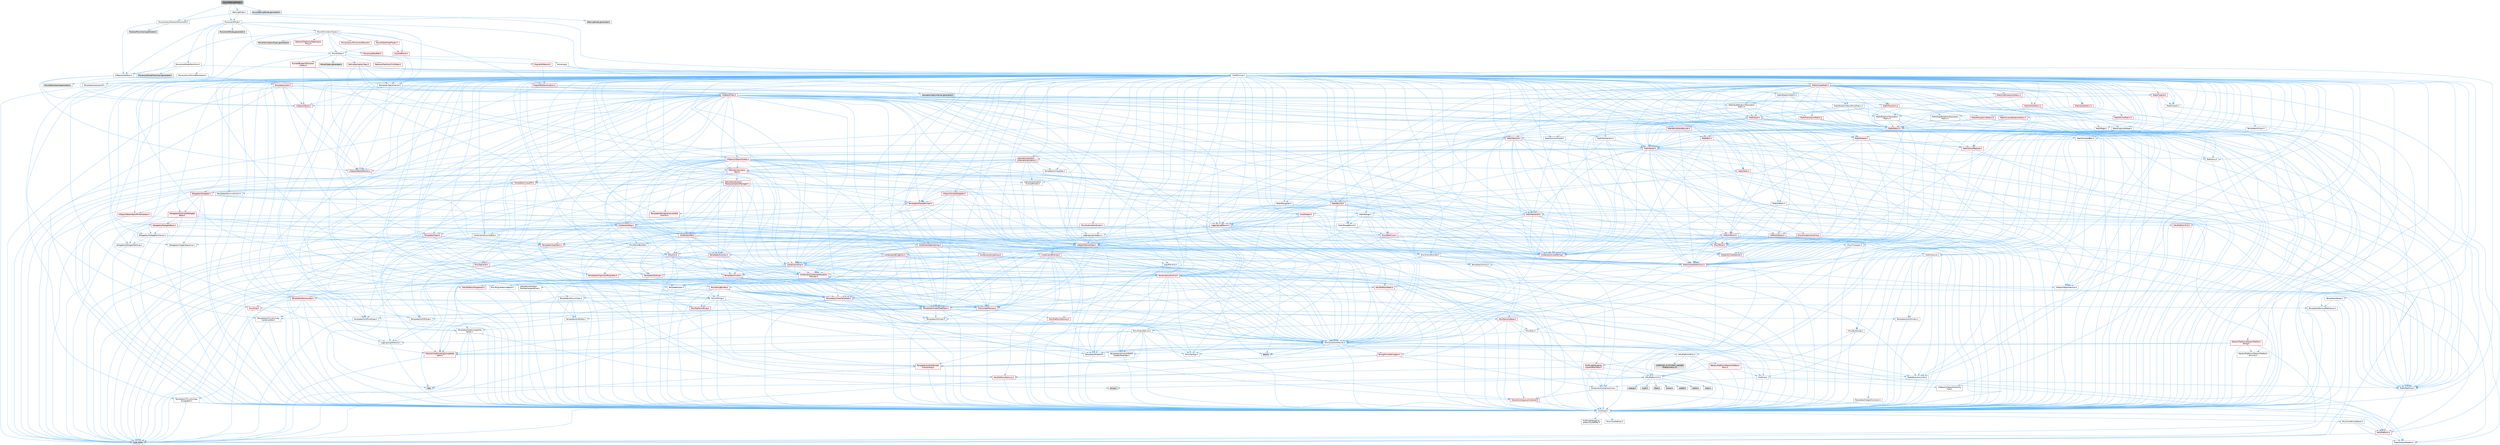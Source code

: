 digraph "AsyncWalkingMode.h"
{
 // INTERACTIVE_SVG=YES
 // LATEX_PDF_SIZE
  bgcolor="transparent";
  edge [fontname=Helvetica,fontsize=10,labelfontname=Helvetica,labelfontsize=10];
  node [fontname=Helvetica,fontsize=10,shape=box,height=0.2,width=0.4];
  Node1 [id="Node000001",label="AsyncWalkingMode.h",height=0.2,width=0.4,color="gray40", fillcolor="grey60", style="filled", fontcolor="black",tooltip=" "];
  Node1 -> Node2 [id="edge1_Node000001_Node000002",color="steelblue1",style="solid",tooltip=" "];
  Node2 [id="Node000002",label="MovementMode.h",height=0.2,width=0.4,color="grey40", fillcolor="white", style="filled",URL="$d1/de0/MovementMode_8h.html",tooltip=" "];
  Node2 -> Node3 [id="edge2_Node000002_Node000003",color="steelblue1",style="solid",tooltip=" "];
  Node3 [id="Node000003",label="CoreMinimal.h",height=0.2,width=0.4,color="grey40", fillcolor="white", style="filled",URL="$d7/d67/CoreMinimal_8h.html",tooltip=" "];
  Node3 -> Node4 [id="edge3_Node000003_Node000004",color="steelblue1",style="solid",tooltip=" "];
  Node4 [id="Node000004",label="CoreTypes.h",height=0.2,width=0.4,color="grey40", fillcolor="white", style="filled",URL="$dc/dec/CoreTypes_8h.html",tooltip=" "];
  Node4 -> Node5 [id="edge4_Node000004_Node000005",color="steelblue1",style="solid",tooltip=" "];
  Node5 [id="Node000005",label="HAL/Platform.h",height=0.2,width=0.4,color="red", fillcolor="#FFF0F0", style="filled",URL="$d9/dd0/Platform_8h.html",tooltip=" "];
  Node5 -> Node8 [id="edge5_Node000005_Node000008",color="steelblue1",style="solid",tooltip=" "];
  Node8 [id="Node000008",label="type_traits",height=0.2,width=0.4,color="grey60", fillcolor="#E0E0E0", style="filled",tooltip=" "];
  Node5 -> Node9 [id="edge6_Node000005_Node000009",color="steelblue1",style="solid",tooltip=" "];
  Node9 [id="Node000009",label="PreprocessorHelpers.h",height=0.2,width=0.4,color="grey40", fillcolor="white", style="filled",URL="$db/ddb/PreprocessorHelpers_8h.html",tooltip=" "];
  Node4 -> Node15 [id="edge7_Node000004_Node000015",color="steelblue1",style="solid",tooltip=" "];
  Node15 [id="Node000015",label="ProfilingDebugging\l/UMemoryDefines.h",height=0.2,width=0.4,color="grey40", fillcolor="white", style="filled",URL="$d2/da2/UMemoryDefines_8h.html",tooltip=" "];
  Node4 -> Node16 [id="edge8_Node000004_Node000016",color="steelblue1",style="solid",tooltip=" "];
  Node16 [id="Node000016",label="Misc/CoreMiscDefines.h",height=0.2,width=0.4,color="grey40", fillcolor="white", style="filled",URL="$da/d38/CoreMiscDefines_8h.html",tooltip=" "];
  Node16 -> Node5 [id="edge9_Node000016_Node000005",color="steelblue1",style="solid",tooltip=" "];
  Node16 -> Node9 [id="edge10_Node000016_Node000009",color="steelblue1",style="solid",tooltip=" "];
  Node4 -> Node17 [id="edge11_Node000004_Node000017",color="steelblue1",style="solid",tooltip=" "];
  Node17 [id="Node000017",label="Misc/CoreDefines.h",height=0.2,width=0.4,color="grey40", fillcolor="white", style="filled",URL="$d3/dd2/CoreDefines_8h.html",tooltip=" "];
  Node3 -> Node18 [id="edge12_Node000003_Node000018",color="steelblue1",style="solid",tooltip=" "];
  Node18 [id="Node000018",label="CoreFwd.h",height=0.2,width=0.4,color="grey40", fillcolor="white", style="filled",URL="$d1/d1e/CoreFwd_8h.html",tooltip=" "];
  Node18 -> Node4 [id="edge13_Node000018_Node000004",color="steelblue1",style="solid",tooltip=" "];
  Node18 -> Node19 [id="edge14_Node000018_Node000019",color="steelblue1",style="solid",tooltip=" "];
  Node19 [id="Node000019",label="Containers/ContainersFwd.h",height=0.2,width=0.4,color="grey40", fillcolor="white", style="filled",URL="$d4/d0a/ContainersFwd_8h.html",tooltip=" "];
  Node19 -> Node5 [id="edge15_Node000019_Node000005",color="steelblue1",style="solid",tooltip=" "];
  Node19 -> Node4 [id="edge16_Node000019_Node000004",color="steelblue1",style="solid",tooltip=" "];
  Node19 -> Node20 [id="edge17_Node000019_Node000020",color="steelblue1",style="solid",tooltip=" "];
  Node20 [id="Node000020",label="Traits/IsContiguousContainer.h",height=0.2,width=0.4,color="red", fillcolor="#FFF0F0", style="filled",URL="$d5/d3c/IsContiguousContainer_8h.html",tooltip=" "];
  Node20 -> Node4 [id="edge18_Node000020_Node000004",color="steelblue1",style="solid",tooltip=" "];
  Node18 -> Node23 [id="edge19_Node000018_Node000023",color="steelblue1",style="solid",tooltip=" "];
  Node23 [id="Node000023",label="Math/MathFwd.h",height=0.2,width=0.4,color="grey40", fillcolor="white", style="filled",URL="$d2/d10/MathFwd_8h.html",tooltip=" "];
  Node23 -> Node5 [id="edge20_Node000023_Node000005",color="steelblue1",style="solid",tooltip=" "];
  Node18 -> Node24 [id="edge21_Node000018_Node000024",color="steelblue1",style="solid",tooltip=" "];
  Node24 [id="Node000024",label="UObject/UObjectHierarchy\lFwd.h",height=0.2,width=0.4,color="grey40", fillcolor="white", style="filled",URL="$d3/d13/UObjectHierarchyFwd_8h.html",tooltip=" "];
  Node3 -> Node24 [id="edge22_Node000003_Node000024",color="steelblue1",style="solid",tooltip=" "];
  Node3 -> Node19 [id="edge23_Node000003_Node000019",color="steelblue1",style="solid",tooltip=" "];
  Node3 -> Node25 [id="edge24_Node000003_Node000025",color="steelblue1",style="solid",tooltip=" "];
  Node25 [id="Node000025",label="Misc/VarArgs.h",height=0.2,width=0.4,color="grey40", fillcolor="white", style="filled",URL="$d5/d6f/VarArgs_8h.html",tooltip=" "];
  Node25 -> Node4 [id="edge25_Node000025_Node000004",color="steelblue1",style="solid",tooltip=" "];
  Node3 -> Node26 [id="edge26_Node000003_Node000026",color="steelblue1",style="solid",tooltip=" "];
  Node26 [id="Node000026",label="Logging/LogVerbosity.h",height=0.2,width=0.4,color="grey40", fillcolor="white", style="filled",URL="$d2/d8f/LogVerbosity_8h.html",tooltip=" "];
  Node26 -> Node4 [id="edge27_Node000026_Node000004",color="steelblue1",style="solid",tooltip=" "];
  Node3 -> Node27 [id="edge28_Node000003_Node000027",color="steelblue1",style="solid",tooltip=" "];
  Node27 [id="Node000027",label="Misc/OutputDevice.h",height=0.2,width=0.4,color="grey40", fillcolor="white", style="filled",URL="$d7/d32/OutputDevice_8h.html",tooltip=" "];
  Node27 -> Node18 [id="edge29_Node000027_Node000018",color="steelblue1",style="solid",tooltip=" "];
  Node27 -> Node4 [id="edge30_Node000027_Node000004",color="steelblue1",style="solid",tooltip=" "];
  Node27 -> Node26 [id="edge31_Node000027_Node000026",color="steelblue1",style="solid",tooltip=" "];
  Node27 -> Node25 [id="edge32_Node000027_Node000025",color="steelblue1",style="solid",tooltip=" "];
  Node27 -> Node28 [id="edge33_Node000027_Node000028",color="steelblue1",style="solid",tooltip=" "];
  Node28 [id="Node000028",label="Templates/IsArrayOrRefOf\lTypeByPredicate.h",height=0.2,width=0.4,color="grey40", fillcolor="white", style="filled",URL="$d6/da1/IsArrayOrRefOfTypeByPredicate_8h.html",tooltip=" "];
  Node28 -> Node4 [id="edge34_Node000028_Node000004",color="steelblue1",style="solid",tooltip=" "];
  Node27 -> Node29 [id="edge35_Node000027_Node000029",color="steelblue1",style="solid",tooltip=" "];
  Node29 [id="Node000029",label="Templates/IsValidVariadic\lFunctionArg.h",height=0.2,width=0.4,color="red", fillcolor="#FFF0F0", style="filled",URL="$d0/dc8/IsValidVariadicFunctionArg_8h.html",tooltip=" "];
  Node29 -> Node4 [id="edge36_Node000029_Node000004",color="steelblue1",style="solid",tooltip=" "];
  Node29 -> Node8 [id="edge37_Node000029_Node000008",color="steelblue1",style="solid",tooltip=" "];
  Node27 -> Node31 [id="edge38_Node000027_Node000031",color="steelblue1",style="solid",tooltip=" "];
  Node31 [id="Node000031",label="Traits/IsCharEncodingCompatible\lWith.h",height=0.2,width=0.4,color="red", fillcolor="#FFF0F0", style="filled",URL="$df/dd1/IsCharEncodingCompatibleWith_8h.html",tooltip=" "];
  Node31 -> Node8 [id="edge39_Node000031_Node000008",color="steelblue1",style="solid",tooltip=" "];
  Node3 -> Node33 [id="edge40_Node000003_Node000033",color="steelblue1",style="solid",tooltip=" "];
  Node33 [id="Node000033",label="HAL/PlatformCrt.h",height=0.2,width=0.4,color="grey40", fillcolor="white", style="filled",URL="$d8/d75/PlatformCrt_8h.html",tooltip=" "];
  Node33 -> Node34 [id="edge41_Node000033_Node000034",color="steelblue1",style="solid",tooltip=" "];
  Node34 [id="Node000034",label="new",height=0.2,width=0.4,color="grey60", fillcolor="#E0E0E0", style="filled",tooltip=" "];
  Node33 -> Node35 [id="edge42_Node000033_Node000035",color="steelblue1",style="solid",tooltip=" "];
  Node35 [id="Node000035",label="wchar.h",height=0.2,width=0.4,color="grey60", fillcolor="#E0E0E0", style="filled",tooltip=" "];
  Node33 -> Node36 [id="edge43_Node000033_Node000036",color="steelblue1",style="solid",tooltip=" "];
  Node36 [id="Node000036",label="stddef.h",height=0.2,width=0.4,color="grey60", fillcolor="#E0E0E0", style="filled",tooltip=" "];
  Node33 -> Node37 [id="edge44_Node000033_Node000037",color="steelblue1",style="solid",tooltip=" "];
  Node37 [id="Node000037",label="stdlib.h",height=0.2,width=0.4,color="grey60", fillcolor="#E0E0E0", style="filled",tooltip=" "];
  Node33 -> Node38 [id="edge45_Node000033_Node000038",color="steelblue1",style="solid",tooltip=" "];
  Node38 [id="Node000038",label="stdio.h",height=0.2,width=0.4,color="grey60", fillcolor="#E0E0E0", style="filled",tooltip=" "];
  Node33 -> Node39 [id="edge46_Node000033_Node000039",color="steelblue1",style="solid",tooltip=" "];
  Node39 [id="Node000039",label="stdarg.h",height=0.2,width=0.4,color="grey60", fillcolor="#E0E0E0", style="filled",tooltip=" "];
  Node33 -> Node40 [id="edge47_Node000033_Node000040",color="steelblue1",style="solid",tooltip=" "];
  Node40 [id="Node000040",label="math.h",height=0.2,width=0.4,color="grey60", fillcolor="#E0E0E0", style="filled",tooltip=" "];
  Node33 -> Node41 [id="edge48_Node000033_Node000041",color="steelblue1",style="solid",tooltip=" "];
  Node41 [id="Node000041",label="float.h",height=0.2,width=0.4,color="grey60", fillcolor="#E0E0E0", style="filled",tooltip=" "];
  Node33 -> Node42 [id="edge49_Node000033_Node000042",color="steelblue1",style="solid",tooltip=" "];
  Node42 [id="Node000042",label="string.h",height=0.2,width=0.4,color="grey60", fillcolor="#E0E0E0", style="filled",tooltip=" "];
  Node3 -> Node43 [id="edge50_Node000003_Node000043",color="steelblue1",style="solid",tooltip=" "];
  Node43 [id="Node000043",label="HAL/PlatformMisc.h",height=0.2,width=0.4,color="grey40", fillcolor="white", style="filled",URL="$d0/df5/PlatformMisc_8h.html",tooltip=" "];
  Node43 -> Node4 [id="edge51_Node000043_Node000004",color="steelblue1",style="solid",tooltip=" "];
  Node43 -> Node44 [id="edge52_Node000043_Node000044",color="steelblue1",style="solid",tooltip=" "];
  Node44 [id="Node000044",label="GenericPlatform/GenericPlatform\lMisc.h",height=0.2,width=0.4,color="red", fillcolor="#FFF0F0", style="filled",URL="$db/d9a/GenericPlatformMisc_8h.html",tooltip=" "];
  Node44 -> Node18 [id="edge53_Node000044_Node000018",color="steelblue1",style="solid",tooltip=" "];
  Node44 -> Node4 [id="edge54_Node000044_Node000004",color="steelblue1",style="solid",tooltip=" "];
  Node44 -> Node33 [id="edge55_Node000044_Node000033",color="steelblue1",style="solid",tooltip=" "];
  Node44 -> Node48 [id="edge56_Node000044_Node000048",color="steelblue1",style="solid",tooltip=" "];
  Node48 [id="Node000048",label="Math/NumericLimits.h",height=0.2,width=0.4,color="grey40", fillcolor="white", style="filled",URL="$df/d1b/NumericLimits_8h.html",tooltip=" "];
  Node48 -> Node4 [id="edge57_Node000048_Node000004",color="steelblue1",style="solid",tooltip=" "];
  Node43 -> Node53 [id="edge58_Node000043_Node000053",color="steelblue1",style="solid",tooltip=" "];
  Node53 [id="Node000053",label="COMPILED_PLATFORM_HEADER\l(PlatformMisc.h)",height=0.2,width=0.4,color="grey60", fillcolor="#E0E0E0", style="filled",tooltip=" "];
  Node43 -> Node54 [id="edge59_Node000043_Node000054",color="steelblue1",style="solid",tooltip=" "];
  Node54 [id="Node000054",label="ProfilingDebugging\l/CpuProfilerTrace.h",height=0.2,width=0.4,color="red", fillcolor="#FFF0F0", style="filled",URL="$da/dcb/CpuProfilerTrace_8h.html",tooltip=" "];
  Node54 -> Node4 [id="edge60_Node000054_Node000004",color="steelblue1",style="solid",tooltip=" "];
  Node54 -> Node19 [id="edge61_Node000054_Node000019",color="steelblue1",style="solid",tooltip=" "];
  Node54 -> Node55 [id="edge62_Node000054_Node000055",color="steelblue1",style="solid",tooltip=" "];
  Node55 [id="Node000055",label="HAL/PlatformAtomics.h",height=0.2,width=0.4,color="red", fillcolor="#FFF0F0", style="filled",URL="$d3/d36/PlatformAtomics_8h.html",tooltip=" "];
  Node55 -> Node4 [id="edge63_Node000055_Node000004",color="steelblue1",style="solid",tooltip=" "];
  Node54 -> Node9 [id="edge64_Node000054_Node000009",color="steelblue1",style="solid",tooltip=" "];
  Node3 -> Node62 [id="edge65_Node000003_Node000062",color="steelblue1",style="solid",tooltip=" "];
  Node62 [id="Node000062",label="Misc/AssertionMacros.h",height=0.2,width=0.4,color="grey40", fillcolor="white", style="filled",URL="$d0/dfa/AssertionMacros_8h.html",tooltip=" "];
  Node62 -> Node4 [id="edge66_Node000062_Node000004",color="steelblue1",style="solid",tooltip=" "];
  Node62 -> Node5 [id="edge67_Node000062_Node000005",color="steelblue1",style="solid",tooltip=" "];
  Node62 -> Node43 [id="edge68_Node000062_Node000043",color="steelblue1",style="solid",tooltip=" "];
  Node62 -> Node9 [id="edge69_Node000062_Node000009",color="steelblue1",style="solid",tooltip=" "];
  Node62 -> Node63 [id="edge70_Node000062_Node000063",color="steelblue1",style="solid",tooltip=" "];
  Node63 [id="Node000063",label="Templates/EnableIf.h",height=0.2,width=0.4,color="grey40", fillcolor="white", style="filled",URL="$d7/d60/EnableIf_8h.html",tooltip=" "];
  Node63 -> Node4 [id="edge71_Node000063_Node000004",color="steelblue1",style="solid",tooltip=" "];
  Node62 -> Node28 [id="edge72_Node000062_Node000028",color="steelblue1",style="solid",tooltip=" "];
  Node62 -> Node29 [id="edge73_Node000062_Node000029",color="steelblue1",style="solid",tooltip=" "];
  Node62 -> Node31 [id="edge74_Node000062_Node000031",color="steelblue1",style="solid",tooltip=" "];
  Node62 -> Node25 [id="edge75_Node000062_Node000025",color="steelblue1",style="solid",tooltip=" "];
  Node62 -> Node64 [id="edge76_Node000062_Node000064",color="steelblue1",style="solid",tooltip=" "];
  Node64 [id="Node000064",label="String/FormatStringSan.h",height=0.2,width=0.4,color="red", fillcolor="#FFF0F0", style="filled",URL="$d3/d8b/FormatStringSan_8h.html",tooltip=" "];
  Node64 -> Node8 [id="edge77_Node000064_Node000008",color="steelblue1",style="solid",tooltip=" "];
  Node64 -> Node4 [id="edge78_Node000064_Node000004",color="steelblue1",style="solid",tooltip=" "];
  Node64 -> Node29 [id="edge79_Node000064_Node000029",color="steelblue1",style="solid",tooltip=" "];
  Node64 -> Node19 [id="edge80_Node000064_Node000019",color="steelblue1",style="solid",tooltip=" "];
  Node62 -> Node70 [id="edge81_Node000062_Node000070",color="steelblue1",style="solid",tooltip=" "];
  Node70 [id="Node000070",label="atomic",height=0.2,width=0.4,color="grey60", fillcolor="#E0E0E0", style="filled",tooltip=" "];
  Node3 -> Node71 [id="edge82_Node000003_Node000071",color="steelblue1",style="solid",tooltip=" "];
  Node71 [id="Node000071",label="Templates/IsPointer.h",height=0.2,width=0.4,color="grey40", fillcolor="white", style="filled",URL="$d7/d05/IsPointer_8h.html",tooltip=" "];
  Node71 -> Node4 [id="edge83_Node000071_Node000004",color="steelblue1",style="solid",tooltip=" "];
  Node3 -> Node72 [id="edge84_Node000003_Node000072",color="steelblue1",style="solid",tooltip=" "];
  Node72 [id="Node000072",label="HAL/PlatformMemory.h",height=0.2,width=0.4,color="red", fillcolor="#FFF0F0", style="filled",URL="$de/d68/PlatformMemory_8h.html",tooltip=" "];
  Node72 -> Node4 [id="edge85_Node000072_Node000004",color="steelblue1",style="solid",tooltip=" "];
  Node3 -> Node55 [id="edge86_Node000003_Node000055",color="steelblue1",style="solid",tooltip=" "];
  Node3 -> Node77 [id="edge87_Node000003_Node000077",color="steelblue1",style="solid",tooltip=" "];
  Node77 [id="Node000077",label="Misc/Exec.h",height=0.2,width=0.4,color="grey40", fillcolor="white", style="filled",URL="$de/ddb/Exec_8h.html",tooltip=" "];
  Node77 -> Node4 [id="edge88_Node000077_Node000004",color="steelblue1",style="solid",tooltip=" "];
  Node77 -> Node62 [id="edge89_Node000077_Node000062",color="steelblue1",style="solid",tooltip=" "];
  Node3 -> Node78 [id="edge90_Node000003_Node000078",color="steelblue1",style="solid",tooltip=" "];
  Node78 [id="Node000078",label="HAL/MemoryBase.h",height=0.2,width=0.4,color="red", fillcolor="#FFF0F0", style="filled",URL="$d6/d9f/MemoryBase_8h.html",tooltip=" "];
  Node78 -> Node4 [id="edge91_Node000078_Node000004",color="steelblue1",style="solid",tooltip=" "];
  Node78 -> Node55 [id="edge92_Node000078_Node000055",color="steelblue1",style="solid",tooltip=" "];
  Node78 -> Node33 [id="edge93_Node000078_Node000033",color="steelblue1",style="solid",tooltip=" "];
  Node78 -> Node77 [id="edge94_Node000078_Node000077",color="steelblue1",style="solid",tooltip=" "];
  Node78 -> Node27 [id="edge95_Node000078_Node000027",color="steelblue1",style="solid",tooltip=" "];
  Node3 -> Node88 [id="edge96_Node000003_Node000088",color="steelblue1",style="solid",tooltip=" "];
  Node88 [id="Node000088",label="HAL/UnrealMemory.h",height=0.2,width=0.4,color="red", fillcolor="#FFF0F0", style="filled",URL="$d9/d96/UnrealMemory_8h.html",tooltip=" "];
  Node88 -> Node4 [id="edge97_Node000088_Node000004",color="steelblue1",style="solid",tooltip=" "];
  Node88 -> Node78 [id="edge98_Node000088_Node000078",color="steelblue1",style="solid",tooltip=" "];
  Node88 -> Node72 [id="edge99_Node000088_Node000072",color="steelblue1",style="solid",tooltip=" "];
  Node88 -> Node71 [id="edge100_Node000088_Node000071",color="steelblue1",style="solid",tooltip=" "];
  Node3 -> Node90 [id="edge101_Node000003_Node000090",color="steelblue1",style="solid",tooltip=" "];
  Node90 [id="Node000090",label="Templates/IsArithmetic.h",height=0.2,width=0.4,color="grey40", fillcolor="white", style="filled",URL="$d2/d5d/IsArithmetic_8h.html",tooltip=" "];
  Node90 -> Node4 [id="edge102_Node000090_Node000004",color="steelblue1",style="solid",tooltip=" "];
  Node3 -> Node84 [id="edge103_Node000003_Node000084",color="steelblue1",style="solid",tooltip=" "];
  Node84 [id="Node000084",label="Templates/AndOrNot.h",height=0.2,width=0.4,color="grey40", fillcolor="white", style="filled",URL="$db/d0a/AndOrNot_8h.html",tooltip=" "];
  Node84 -> Node4 [id="edge104_Node000084_Node000004",color="steelblue1",style="solid",tooltip=" "];
  Node3 -> Node91 [id="edge105_Node000003_Node000091",color="steelblue1",style="solid",tooltip=" "];
  Node91 [id="Node000091",label="Templates/IsPODType.h",height=0.2,width=0.4,color="grey40", fillcolor="white", style="filled",URL="$d7/db1/IsPODType_8h.html",tooltip=" "];
  Node91 -> Node4 [id="edge106_Node000091_Node000004",color="steelblue1",style="solid",tooltip=" "];
  Node3 -> Node92 [id="edge107_Node000003_Node000092",color="steelblue1",style="solid",tooltip=" "];
  Node92 [id="Node000092",label="Templates/IsUECoreType.h",height=0.2,width=0.4,color="grey40", fillcolor="white", style="filled",URL="$d1/db8/IsUECoreType_8h.html",tooltip=" "];
  Node92 -> Node4 [id="edge108_Node000092_Node000004",color="steelblue1",style="solid",tooltip=" "];
  Node92 -> Node8 [id="edge109_Node000092_Node000008",color="steelblue1",style="solid",tooltip=" "];
  Node3 -> Node85 [id="edge110_Node000003_Node000085",color="steelblue1",style="solid",tooltip=" "];
  Node85 [id="Node000085",label="Templates/IsTriviallyCopy\lConstructible.h",height=0.2,width=0.4,color="grey40", fillcolor="white", style="filled",URL="$d3/d78/IsTriviallyCopyConstructible_8h.html",tooltip=" "];
  Node85 -> Node4 [id="edge111_Node000085_Node000004",color="steelblue1",style="solid",tooltip=" "];
  Node85 -> Node8 [id="edge112_Node000085_Node000008",color="steelblue1",style="solid",tooltip=" "];
  Node3 -> Node93 [id="edge113_Node000003_Node000093",color="steelblue1",style="solid",tooltip=" "];
  Node93 [id="Node000093",label="Templates/UnrealTypeTraits.h",height=0.2,width=0.4,color="red", fillcolor="#FFF0F0", style="filled",URL="$d2/d2d/UnrealTypeTraits_8h.html",tooltip=" "];
  Node93 -> Node4 [id="edge114_Node000093_Node000004",color="steelblue1",style="solid",tooltip=" "];
  Node93 -> Node71 [id="edge115_Node000093_Node000071",color="steelblue1",style="solid",tooltip=" "];
  Node93 -> Node62 [id="edge116_Node000093_Node000062",color="steelblue1",style="solid",tooltip=" "];
  Node93 -> Node84 [id="edge117_Node000093_Node000084",color="steelblue1",style="solid",tooltip=" "];
  Node93 -> Node63 [id="edge118_Node000093_Node000063",color="steelblue1",style="solid",tooltip=" "];
  Node93 -> Node90 [id="edge119_Node000093_Node000090",color="steelblue1",style="solid",tooltip=" "];
  Node93 -> Node91 [id="edge120_Node000093_Node000091",color="steelblue1",style="solid",tooltip=" "];
  Node93 -> Node92 [id="edge121_Node000093_Node000092",color="steelblue1",style="solid",tooltip=" "];
  Node93 -> Node85 [id="edge122_Node000093_Node000085",color="steelblue1",style="solid",tooltip=" "];
  Node3 -> Node63 [id="edge123_Node000003_Node000063",color="steelblue1",style="solid",tooltip=" "];
  Node3 -> Node95 [id="edge124_Node000003_Node000095",color="steelblue1",style="solid",tooltip=" "];
  Node95 [id="Node000095",label="Templates/RemoveReference.h",height=0.2,width=0.4,color="grey40", fillcolor="white", style="filled",URL="$da/dbe/RemoveReference_8h.html",tooltip=" "];
  Node95 -> Node4 [id="edge125_Node000095_Node000004",color="steelblue1",style="solid",tooltip=" "];
  Node3 -> Node96 [id="edge126_Node000003_Node000096",color="steelblue1",style="solid",tooltip=" "];
  Node96 [id="Node000096",label="Templates/IntegralConstant.h",height=0.2,width=0.4,color="grey40", fillcolor="white", style="filled",URL="$db/d1b/IntegralConstant_8h.html",tooltip=" "];
  Node96 -> Node4 [id="edge127_Node000096_Node000004",color="steelblue1",style="solid",tooltip=" "];
  Node3 -> Node97 [id="edge128_Node000003_Node000097",color="steelblue1",style="solid",tooltip=" "];
  Node97 [id="Node000097",label="Templates/IsClass.h",height=0.2,width=0.4,color="grey40", fillcolor="white", style="filled",URL="$db/dcb/IsClass_8h.html",tooltip=" "];
  Node97 -> Node4 [id="edge129_Node000097_Node000004",color="steelblue1",style="solid",tooltip=" "];
  Node3 -> Node98 [id="edge130_Node000003_Node000098",color="steelblue1",style="solid",tooltip=" "];
  Node98 [id="Node000098",label="Templates/TypeCompatible\lBytes.h",height=0.2,width=0.4,color="grey40", fillcolor="white", style="filled",URL="$df/d0a/TypeCompatibleBytes_8h.html",tooltip=" "];
  Node98 -> Node4 [id="edge131_Node000098_Node000004",color="steelblue1",style="solid",tooltip=" "];
  Node98 -> Node42 [id="edge132_Node000098_Node000042",color="steelblue1",style="solid",tooltip=" "];
  Node98 -> Node34 [id="edge133_Node000098_Node000034",color="steelblue1",style="solid",tooltip=" "];
  Node98 -> Node8 [id="edge134_Node000098_Node000008",color="steelblue1",style="solid",tooltip=" "];
  Node3 -> Node20 [id="edge135_Node000003_Node000020",color="steelblue1",style="solid",tooltip=" "];
  Node3 -> Node99 [id="edge136_Node000003_Node000099",color="steelblue1",style="solid",tooltip=" "];
  Node99 [id="Node000099",label="Templates/UnrealTemplate.h",height=0.2,width=0.4,color="red", fillcolor="#FFF0F0", style="filled",URL="$d4/d24/UnrealTemplate_8h.html",tooltip=" "];
  Node99 -> Node4 [id="edge137_Node000099_Node000004",color="steelblue1",style="solid",tooltip=" "];
  Node99 -> Node71 [id="edge138_Node000099_Node000071",color="steelblue1",style="solid",tooltip=" "];
  Node99 -> Node88 [id="edge139_Node000099_Node000088",color="steelblue1",style="solid",tooltip=" "];
  Node99 -> Node93 [id="edge140_Node000099_Node000093",color="steelblue1",style="solid",tooltip=" "];
  Node99 -> Node95 [id="edge141_Node000099_Node000095",color="steelblue1",style="solid",tooltip=" "];
  Node99 -> Node98 [id="edge142_Node000099_Node000098",color="steelblue1",style="solid",tooltip=" "];
  Node99 -> Node20 [id="edge143_Node000099_Node000020",color="steelblue1",style="solid",tooltip=" "];
  Node99 -> Node8 [id="edge144_Node000099_Node000008",color="steelblue1",style="solid",tooltip=" "];
  Node3 -> Node48 [id="edge145_Node000003_Node000048",color="steelblue1",style="solid",tooltip=" "];
  Node3 -> Node103 [id="edge146_Node000003_Node000103",color="steelblue1",style="solid",tooltip=" "];
  Node103 [id="Node000103",label="HAL/PlatformMath.h",height=0.2,width=0.4,color="red", fillcolor="#FFF0F0", style="filled",URL="$dc/d53/PlatformMath_8h.html",tooltip=" "];
  Node103 -> Node4 [id="edge147_Node000103_Node000004",color="steelblue1",style="solid",tooltip=" "];
  Node3 -> Node86 [id="edge148_Node000003_Node000086",color="steelblue1",style="solid",tooltip=" "];
  Node86 [id="Node000086",label="Templates/IsTriviallyCopy\lAssignable.h",height=0.2,width=0.4,color="grey40", fillcolor="white", style="filled",URL="$d2/df2/IsTriviallyCopyAssignable_8h.html",tooltip=" "];
  Node86 -> Node4 [id="edge149_Node000086_Node000004",color="steelblue1",style="solid",tooltip=" "];
  Node86 -> Node8 [id="edge150_Node000086_Node000008",color="steelblue1",style="solid",tooltip=" "];
  Node3 -> Node111 [id="edge151_Node000003_Node000111",color="steelblue1",style="solid",tooltip=" "];
  Node111 [id="Node000111",label="Templates/MemoryOps.h",height=0.2,width=0.4,color="red", fillcolor="#FFF0F0", style="filled",URL="$db/dea/MemoryOps_8h.html",tooltip=" "];
  Node111 -> Node4 [id="edge152_Node000111_Node000004",color="steelblue1",style="solid",tooltip=" "];
  Node111 -> Node88 [id="edge153_Node000111_Node000088",color="steelblue1",style="solid",tooltip=" "];
  Node111 -> Node86 [id="edge154_Node000111_Node000086",color="steelblue1",style="solid",tooltip=" "];
  Node111 -> Node85 [id="edge155_Node000111_Node000085",color="steelblue1",style="solid",tooltip=" "];
  Node111 -> Node93 [id="edge156_Node000111_Node000093",color="steelblue1",style="solid",tooltip=" "];
  Node111 -> Node34 [id="edge157_Node000111_Node000034",color="steelblue1",style="solid",tooltip=" "];
  Node111 -> Node8 [id="edge158_Node000111_Node000008",color="steelblue1",style="solid",tooltip=" "];
  Node3 -> Node112 [id="edge159_Node000003_Node000112",color="steelblue1",style="solid",tooltip=" "];
  Node112 [id="Node000112",label="Containers/ContainerAllocation\lPolicies.h",height=0.2,width=0.4,color="red", fillcolor="#FFF0F0", style="filled",URL="$d7/dff/ContainerAllocationPolicies_8h.html",tooltip=" "];
  Node112 -> Node4 [id="edge160_Node000112_Node000004",color="steelblue1",style="solid",tooltip=" "];
  Node112 -> Node112 [id="edge161_Node000112_Node000112",color="steelblue1",style="solid",tooltip=" "];
  Node112 -> Node103 [id="edge162_Node000112_Node000103",color="steelblue1",style="solid",tooltip=" "];
  Node112 -> Node88 [id="edge163_Node000112_Node000088",color="steelblue1",style="solid",tooltip=" "];
  Node112 -> Node48 [id="edge164_Node000112_Node000048",color="steelblue1",style="solid",tooltip=" "];
  Node112 -> Node62 [id="edge165_Node000112_Node000062",color="steelblue1",style="solid",tooltip=" "];
  Node112 -> Node111 [id="edge166_Node000112_Node000111",color="steelblue1",style="solid",tooltip=" "];
  Node112 -> Node98 [id="edge167_Node000112_Node000098",color="steelblue1",style="solid",tooltip=" "];
  Node112 -> Node8 [id="edge168_Node000112_Node000008",color="steelblue1",style="solid",tooltip=" "];
  Node3 -> Node115 [id="edge169_Node000003_Node000115",color="steelblue1",style="solid",tooltip=" "];
  Node115 [id="Node000115",label="Templates/IsEnumClass.h",height=0.2,width=0.4,color="grey40", fillcolor="white", style="filled",URL="$d7/d15/IsEnumClass_8h.html",tooltip=" "];
  Node115 -> Node4 [id="edge170_Node000115_Node000004",color="steelblue1",style="solid",tooltip=" "];
  Node115 -> Node84 [id="edge171_Node000115_Node000084",color="steelblue1",style="solid",tooltip=" "];
  Node3 -> Node116 [id="edge172_Node000003_Node000116",color="steelblue1",style="solid",tooltip=" "];
  Node116 [id="Node000116",label="HAL/PlatformProperties.h",height=0.2,width=0.4,color="red", fillcolor="#FFF0F0", style="filled",URL="$d9/db0/PlatformProperties_8h.html",tooltip=" "];
  Node116 -> Node4 [id="edge173_Node000116_Node000004",color="steelblue1",style="solid",tooltip=" "];
  Node3 -> Node119 [id="edge174_Node000003_Node000119",color="steelblue1",style="solid",tooltip=" "];
  Node119 [id="Node000119",label="Misc/EngineVersionBase.h",height=0.2,width=0.4,color="grey40", fillcolor="white", style="filled",URL="$d5/d2b/EngineVersionBase_8h.html",tooltip=" "];
  Node119 -> Node4 [id="edge175_Node000119_Node000004",color="steelblue1",style="solid",tooltip=" "];
  Node3 -> Node120 [id="edge176_Node000003_Node000120",color="steelblue1",style="solid",tooltip=" "];
  Node120 [id="Node000120",label="Internationalization\l/TextNamespaceFwd.h",height=0.2,width=0.4,color="grey40", fillcolor="white", style="filled",URL="$d8/d97/TextNamespaceFwd_8h.html",tooltip=" "];
  Node120 -> Node4 [id="edge177_Node000120_Node000004",color="steelblue1",style="solid",tooltip=" "];
  Node3 -> Node121 [id="edge178_Node000003_Node000121",color="steelblue1",style="solid",tooltip=" "];
  Node121 [id="Node000121",label="Serialization/Archive.h",height=0.2,width=0.4,color="red", fillcolor="#FFF0F0", style="filled",URL="$d7/d3b/Archive_8h.html",tooltip=" "];
  Node121 -> Node18 [id="edge179_Node000121_Node000018",color="steelblue1",style="solid",tooltip=" "];
  Node121 -> Node4 [id="edge180_Node000121_Node000004",color="steelblue1",style="solid",tooltip=" "];
  Node121 -> Node116 [id="edge181_Node000121_Node000116",color="steelblue1",style="solid",tooltip=" "];
  Node121 -> Node120 [id="edge182_Node000121_Node000120",color="steelblue1",style="solid",tooltip=" "];
  Node121 -> Node23 [id="edge183_Node000121_Node000023",color="steelblue1",style="solid",tooltip=" "];
  Node121 -> Node62 [id="edge184_Node000121_Node000062",color="steelblue1",style="solid",tooltip=" "];
  Node121 -> Node119 [id="edge185_Node000121_Node000119",color="steelblue1",style="solid",tooltip=" "];
  Node121 -> Node25 [id="edge186_Node000121_Node000025",color="steelblue1",style="solid",tooltip=" "];
  Node121 -> Node63 [id="edge187_Node000121_Node000063",color="steelblue1",style="solid",tooltip=" "];
  Node121 -> Node28 [id="edge188_Node000121_Node000028",color="steelblue1",style="solid",tooltip=" "];
  Node121 -> Node115 [id="edge189_Node000121_Node000115",color="steelblue1",style="solid",tooltip=" "];
  Node121 -> Node29 [id="edge190_Node000121_Node000029",color="steelblue1",style="solid",tooltip=" "];
  Node121 -> Node99 [id="edge191_Node000121_Node000099",color="steelblue1",style="solid",tooltip=" "];
  Node121 -> Node31 [id="edge192_Node000121_Node000031",color="steelblue1",style="solid",tooltip=" "];
  Node121 -> Node124 [id="edge193_Node000121_Node000124",color="steelblue1",style="solid",tooltip=" "];
  Node124 [id="Node000124",label="UObject/ObjectVersion.h",height=0.2,width=0.4,color="grey40", fillcolor="white", style="filled",URL="$da/d63/ObjectVersion_8h.html",tooltip=" "];
  Node124 -> Node4 [id="edge194_Node000124_Node000004",color="steelblue1",style="solid",tooltip=" "];
  Node3 -> Node125 [id="edge195_Node000003_Node000125",color="steelblue1",style="solid",tooltip=" "];
  Node125 [id="Node000125",label="Templates/Less.h",height=0.2,width=0.4,color="grey40", fillcolor="white", style="filled",URL="$de/dc8/Less_8h.html",tooltip=" "];
  Node125 -> Node4 [id="edge196_Node000125_Node000004",color="steelblue1",style="solid",tooltip=" "];
  Node125 -> Node99 [id="edge197_Node000125_Node000099",color="steelblue1",style="solid",tooltip=" "];
  Node3 -> Node126 [id="edge198_Node000003_Node000126",color="steelblue1",style="solid",tooltip=" "];
  Node126 [id="Node000126",label="Templates/Sorting.h",height=0.2,width=0.4,color="red", fillcolor="#FFF0F0", style="filled",URL="$d3/d9e/Sorting_8h.html",tooltip=" "];
  Node126 -> Node4 [id="edge199_Node000126_Node000004",color="steelblue1",style="solid",tooltip=" "];
  Node126 -> Node103 [id="edge200_Node000126_Node000103",color="steelblue1",style="solid",tooltip=" "];
  Node126 -> Node125 [id="edge201_Node000126_Node000125",color="steelblue1",style="solid",tooltip=" "];
  Node3 -> Node137 [id="edge202_Node000003_Node000137",color="steelblue1",style="solid",tooltip=" "];
  Node137 [id="Node000137",label="Misc/Char.h",height=0.2,width=0.4,color="red", fillcolor="#FFF0F0", style="filled",URL="$d0/d58/Char_8h.html",tooltip=" "];
  Node137 -> Node4 [id="edge203_Node000137_Node000004",color="steelblue1",style="solid",tooltip=" "];
  Node137 -> Node8 [id="edge204_Node000137_Node000008",color="steelblue1",style="solid",tooltip=" "];
  Node3 -> Node140 [id="edge205_Node000003_Node000140",color="steelblue1",style="solid",tooltip=" "];
  Node140 [id="Node000140",label="GenericPlatform/GenericPlatform\lStricmp.h",height=0.2,width=0.4,color="grey40", fillcolor="white", style="filled",URL="$d2/d86/GenericPlatformStricmp_8h.html",tooltip=" "];
  Node140 -> Node4 [id="edge206_Node000140_Node000004",color="steelblue1",style="solid",tooltip=" "];
  Node3 -> Node141 [id="edge207_Node000003_Node000141",color="steelblue1",style="solid",tooltip=" "];
  Node141 [id="Node000141",label="GenericPlatform/GenericPlatform\lString.h",height=0.2,width=0.4,color="red", fillcolor="#FFF0F0", style="filled",URL="$dd/d20/GenericPlatformString_8h.html",tooltip=" "];
  Node141 -> Node4 [id="edge208_Node000141_Node000004",color="steelblue1",style="solid",tooltip=" "];
  Node141 -> Node140 [id="edge209_Node000141_Node000140",color="steelblue1",style="solid",tooltip=" "];
  Node141 -> Node63 [id="edge210_Node000141_Node000063",color="steelblue1",style="solid",tooltip=" "];
  Node141 -> Node31 [id="edge211_Node000141_Node000031",color="steelblue1",style="solid",tooltip=" "];
  Node141 -> Node8 [id="edge212_Node000141_Node000008",color="steelblue1",style="solid",tooltip=" "];
  Node3 -> Node74 [id="edge213_Node000003_Node000074",color="steelblue1",style="solid",tooltip=" "];
  Node74 [id="Node000074",label="HAL/PlatformString.h",height=0.2,width=0.4,color="red", fillcolor="#FFF0F0", style="filled",URL="$db/db5/PlatformString_8h.html",tooltip=" "];
  Node74 -> Node4 [id="edge214_Node000074_Node000004",color="steelblue1",style="solid",tooltip=" "];
  Node3 -> Node144 [id="edge215_Node000003_Node000144",color="steelblue1",style="solid",tooltip=" "];
  Node144 [id="Node000144",label="Misc/CString.h",height=0.2,width=0.4,color="grey40", fillcolor="white", style="filled",URL="$d2/d49/CString_8h.html",tooltip=" "];
  Node144 -> Node4 [id="edge216_Node000144_Node000004",color="steelblue1",style="solid",tooltip=" "];
  Node144 -> Node33 [id="edge217_Node000144_Node000033",color="steelblue1",style="solid",tooltip=" "];
  Node144 -> Node74 [id="edge218_Node000144_Node000074",color="steelblue1",style="solid",tooltip=" "];
  Node144 -> Node62 [id="edge219_Node000144_Node000062",color="steelblue1",style="solid",tooltip=" "];
  Node144 -> Node137 [id="edge220_Node000144_Node000137",color="steelblue1",style="solid",tooltip=" "];
  Node144 -> Node25 [id="edge221_Node000144_Node000025",color="steelblue1",style="solid",tooltip=" "];
  Node144 -> Node28 [id="edge222_Node000144_Node000028",color="steelblue1",style="solid",tooltip=" "];
  Node144 -> Node29 [id="edge223_Node000144_Node000029",color="steelblue1",style="solid",tooltip=" "];
  Node144 -> Node31 [id="edge224_Node000144_Node000031",color="steelblue1",style="solid",tooltip=" "];
  Node3 -> Node145 [id="edge225_Node000003_Node000145",color="steelblue1",style="solid",tooltip=" "];
  Node145 [id="Node000145",label="Misc/Crc.h",height=0.2,width=0.4,color="red", fillcolor="#FFF0F0", style="filled",URL="$d4/dd2/Crc_8h.html",tooltip=" "];
  Node145 -> Node4 [id="edge226_Node000145_Node000004",color="steelblue1",style="solid",tooltip=" "];
  Node145 -> Node74 [id="edge227_Node000145_Node000074",color="steelblue1",style="solid",tooltip=" "];
  Node145 -> Node62 [id="edge228_Node000145_Node000062",color="steelblue1",style="solid",tooltip=" "];
  Node145 -> Node144 [id="edge229_Node000145_Node000144",color="steelblue1",style="solid",tooltip=" "];
  Node145 -> Node137 [id="edge230_Node000145_Node000137",color="steelblue1",style="solid",tooltip=" "];
  Node145 -> Node93 [id="edge231_Node000145_Node000093",color="steelblue1",style="solid",tooltip=" "];
  Node3 -> Node136 [id="edge232_Node000003_Node000136",color="steelblue1",style="solid",tooltip=" "];
  Node136 [id="Node000136",label="Math/UnrealMathUtility.h",height=0.2,width=0.4,color="red", fillcolor="#FFF0F0", style="filled",URL="$db/db8/UnrealMathUtility_8h.html",tooltip=" "];
  Node136 -> Node4 [id="edge233_Node000136_Node000004",color="steelblue1",style="solid",tooltip=" "];
  Node136 -> Node62 [id="edge234_Node000136_Node000062",color="steelblue1",style="solid",tooltip=" "];
  Node136 -> Node103 [id="edge235_Node000136_Node000103",color="steelblue1",style="solid",tooltip=" "];
  Node136 -> Node23 [id="edge236_Node000136_Node000023",color="steelblue1",style="solid",tooltip=" "];
  Node3 -> Node146 [id="edge237_Node000003_Node000146",color="steelblue1",style="solid",tooltip=" "];
  Node146 [id="Node000146",label="Containers/UnrealString.h",height=0.2,width=0.4,color="red", fillcolor="#FFF0F0", style="filled",URL="$d5/dba/UnrealString_8h.html",tooltip=" "];
  Node3 -> Node150 [id="edge238_Node000003_Node000150",color="steelblue1",style="solid",tooltip=" "];
  Node150 [id="Node000150",label="Containers/Array.h",height=0.2,width=0.4,color="red", fillcolor="#FFF0F0", style="filled",URL="$df/dd0/Array_8h.html",tooltip=" "];
  Node150 -> Node4 [id="edge239_Node000150_Node000004",color="steelblue1",style="solid",tooltip=" "];
  Node150 -> Node62 [id="edge240_Node000150_Node000062",color="steelblue1",style="solid",tooltip=" "];
  Node150 -> Node88 [id="edge241_Node000150_Node000088",color="steelblue1",style="solid",tooltip=" "];
  Node150 -> Node93 [id="edge242_Node000150_Node000093",color="steelblue1",style="solid",tooltip=" "];
  Node150 -> Node99 [id="edge243_Node000150_Node000099",color="steelblue1",style="solid",tooltip=" "];
  Node150 -> Node112 [id="edge244_Node000150_Node000112",color="steelblue1",style="solid",tooltip=" "];
  Node150 -> Node121 [id="edge245_Node000150_Node000121",color="steelblue1",style="solid",tooltip=" "];
  Node150 -> Node129 [id="edge246_Node000150_Node000129",color="steelblue1",style="solid",tooltip=" "];
  Node129 [id="Node000129",label="Templates/Invoke.h",height=0.2,width=0.4,color="red", fillcolor="#FFF0F0", style="filled",URL="$d7/deb/Invoke_8h.html",tooltip=" "];
  Node129 -> Node4 [id="edge247_Node000129_Node000004",color="steelblue1",style="solid",tooltip=" "];
  Node129 -> Node99 [id="edge248_Node000129_Node000099",color="steelblue1",style="solid",tooltip=" "];
  Node129 -> Node8 [id="edge249_Node000129_Node000008",color="steelblue1",style="solid",tooltip=" "];
  Node150 -> Node125 [id="edge250_Node000150_Node000125",color="steelblue1",style="solid",tooltip=" "];
  Node150 -> Node126 [id="edge251_Node000150_Node000126",color="steelblue1",style="solid",tooltip=" "];
  Node150 -> Node173 [id="edge252_Node000150_Node000173",color="steelblue1",style="solid",tooltip=" "];
  Node173 [id="Node000173",label="Templates/AlignmentTemplates.h",height=0.2,width=0.4,color="red", fillcolor="#FFF0F0", style="filled",URL="$dd/d32/AlignmentTemplates_8h.html",tooltip=" "];
  Node173 -> Node4 [id="edge253_Node000173_Node000004",color="steelblue1",style="solid",tooltip=" "];
  Node173 -> Node71 [id="edge254_Node000173_Node000071",color="steelblue1",style="solid",tooltip=" "];
  Node150 -> Node8 [id="edge255_Node000150_Node000008",color="steelblue1",style="solid",tooltip=" "];
  Node3 -> Node174 [id="edge256_Node000003_Node000174",color="steelblue1",style="solid",tooltip=" "];
  Node174 [id="Node000174",label="Misc/FrameNumber.h",height=0.2,width=0.4,color="grey40", fillcolor="white", style="filled",URL="$dd/dbd/FrameNumber_8h.html",tooltip=" "];
  Node174 -> Node4 [id="edge257_Node000174_Node000004",color="steelblue1",style="solid",tooltip=" "];
  Node174 -> Node48 [id="edge258_Node000174_Node000048",color="steelblue1",style="solid",tooltip=" "];
  Node174 -> Node136 [id="edge259_Node000174_Node000136",color="steelblue1",style="solid",tooltip=" "];
  Node174 -> Node63 [id="edge260_Node000174_Node000063",color="steelblue1",style="solid",tooltip=" "];
  Node174 -> Node93 [id="edge261_Node000174_Node000093",color="steelblue1",style="solid",tooltip=" "];
  Node3 -> Node175 [id="edge262_Node000003_Node000175",color="steelblue1",style="solid",tooltip=" "];
  Node175 [id="Node000175",label="Misc/Timespan.h",height=0.2,width=0.4,color="grey40", fillcolor="white", style="filled",URL="$da/dd9/Timespan_8h.html",tooltip=" "];
  Node175 -> Node4 [id="edge263_Node000175_Node000004",color="steelblue1",style="solid",tooltip=" "];
  Node175 -> Node176 [id="edge264_Node000175_Node000176",color="steelblue1",style="solid",tooltip=" "];
  Node176 [id="Node000176",label="Math/Interval.h",height=0.2,width=0.4,color="grey40", fillcolor="white", style="filled",URL="$d1/d55/Interval_8h.html",tooltip=" "];
  Node176 -> Node4 [id="edge265_Node000176_Node000004",color="steelblue1",style="solid",tooltip=" "];
  Node176 -> Node90 [id="edge266_Node000176_Node000090",color="steelblue1",style="solid",tooltip=" "];
  Node176 -> Node93 [id="edge267_Node000176_Node000093",color="steelblue1",style="solid",tooltip=" "];
  Node176 -> Node48 [id="edge268_Node000176_Node000048",color="steelblue1",style="solid",tooltip=" "];
  Node176 -> Node136 [id="edge269_Node000176_Node000136",color="steelblue1",style="solid",tooltip=" "];
  Node175 -> Node136 [id="edge270_Node000175_Node000136",color="steelblue1",style="solid",tooltip=" "];
  Node175 -> Node62 [id="edge271_Node000175_Node000062",color="steelblue1",style="solid",tooltip=" "];
  Node3 -> Node177 [id="edge272_Node000003_Node000177",color="steelblue1",style="solid",tooltip=" "];
  Node177 [id="Node000177",label="Containers/StringConv.h",height=0.2,width=0.4,color="red", fillcolor="#FFF0F0", style="filled",URL="$d3/ddf/StringConv_8h.html",tooltip=" "];
  Node177 -> Node4 [id="edge273_Node000177_Node000004",color="steelblue1",style="solid",tooltip=" "];
  Node177 -> Node62 [id="edge274_Node000177_Node000062",color="steelblue1",style="solid",tooltip=" "];
  Node177 -> Node112 [id="edge275_Node000177_Node000112",color="steelblue1",style="solid",tooltip=" "];
  Node177 -> Node150 [id="edge276_Node000177_Node000150",color="steelblue1",style="solid",tooltip=" "];
  Node177 -> Node144 [id="edge277_Node000177_Node000144",color="steelblue1",style="solid",tooltip=" "];
  Node177 -> Node178 [id="edge278_Node000177_Node000178",color="steelblue1",style="solid",tooltip=" "];
  Node178 [id="Node000178",label="Templates/IsArray.h",height=0.2,width=0.4,color="grey40", fillcolor="white", style="filled",URL="$d8/d8d/IsArray_8h.html",tooltip=" "];
  Node178 -> Node4 [id="edge279_Node000178_Node000004",color="steelblue1",style="solid",tooltip=" "];
  Node177 -> Node99 [id="edge280_Node000177_Node000099",color="steelblue1",style="solid",tooltip=" "];
  Node177 -> Node93 [id="edge281_Node000177_Node000093",color="steelblue1",style="solid",tooltip=" "];
  Node177 -> Node31 [id="edge282_Node000177_Node000031",color="steelblue1",style="solid",tooltip=" "];
  Node177 -> Node20 [id="edge283_Node000177_Node000020",color="steelblue1",style="solid",tooltip=" "];
  Node177 -> Node8 [id="edge284_Node000177_Node000008",color="steelblue1",style="solid",tooltip=" "];
  Node3 -> Node179 [id="edge285_Node000003_Node000179",color="steelblue1",style="solid",tooltip=" "];
  Node179 [id="Node000179",label="UObject/UnrealNames.h",height=0.2,width=0.4,color="red", fillcolor="#FFF0F0", style="filled",URL="$d8/db1/UnrealNames_8h.html",tooltip=" "];
  Node179 -> Node4 [id="edge286_Node000179_Node000004",color="steelblue1",style="solid",tooltip=" "];
  Node3 -> Node181 [id="edge287_Node000003_Node000181",color="steelblue1",style="solid",tooltip=" "];
  Node181 [id="Node000181",label="UObject/NameTypes.h",height=0.2,width=0.4,color="red", fillcolor="#FFF0F0", style="filled",URL="$d6/d35/NameTypes_8h.html",tooltip=" "];
  Node181 -> Node4 [id="edge288_Node000181_Node000004",color="steelblue1",style="solid",tooltip=" "];
  Node181 -> Node62 [id="edge289_Node000181_Node000062",color="steelblue1",style="solid",tooltip=" "];
  Node181 -> Node88 [id="edge290_Node000181_Node000088",color="steelblue1",style="solid",tooltip=" "];
  Node181 -> Node93 [id="edge291_Node000181_Node000093",color="steelblue1",style="solid",tooltip=" "];
  Node181 -> Node99 [id="edge292_Node000181_Node000099",color="steelblue1",style="solid",tooltip=" "];
  Node181 -> Node146 [id="edge293_Node000181_Node000146",color="steelblue1",style="solid",tooltip=" "];
  Node181 -> Node177 [id="edge294_Node000181_Node000177",color="steelblue1",style="solid",tooltip=" "];
  Node181 -> Node179 [id="edge295_Node000181_Node000179",color="steelblue1",style="solid",tooltip=" "];
  Node181 -> Node185 [id="edge296_Node000181_Node000185",color="steelblue1",style="solid",tooltip=" "];
  Node185 [id="Node000185",label="Misc/StringBuilder.h",height=0.2,width=0.4,color="red", fillcolor="#FFF0F0", style="filled",URL="$d4/d52/StringBuilder_8h.html",tooltip=" "];
  Node185 -> Node4 [id="edge297_Node000185_Node000004",color="steelblue1",style="solid",tooltip=" "];
  Node185 -> Node74 [id="edge298_Node000185_Node000074",color="steelblue1",style="solid",tooltip=" "];
  Node185 -> Node88 [id="edge299_Node000185_Node000088",color="steelblue1",style="solid",tooltip=" "];
  Node185 -> Node62 [id="edge300_Node000185_Node000062",color="steelblue1",style="solid",tooltip=" "];
  Node185 -> Node144 [id="edge301_Node000185_Node000144",color="steelblue1",style="solid",tooltip=" "];
  Node185 -> Node63 [id="edge302_Node000185_Node000063",color="steelblue1",style="solid",tooltip=" "];
  Node185 -> Node28 [id="edge303_Node000185_Node000028",color="steelblue1",style="solid",tooltip=" "];
  Node185 -> Node29 [id="edge304_Node000185_Node000029",color="steelblue1",style="solid",tooltip=" "];
  Node185 -> Node99 [id="edge305_Node000185_Node000099",color="steelblue1",style="solid",tooltip=" "];
  Node185 -> Node93 [id="edge306_Node000185_Node000093",color="steelblue1",style="solid",tooltip=" "];
  Node185 -> Node31 [id="edge307_Node000185_Node000031",color="steelblue1",style="solid",tooltip=" "];
  Node185 -> Node20 [id="edge308_Node000185_Node000020",color="steelblue1",style="solid",tooltip=" "];
  Node185 -> Node8 [id="edge309_Node000185_Node000008",color="steelblue1",style="solid",tooltip=" "];
  Node3 -> Node189 [id="edge310_Node000003_Node000189",color="steelblue1",style="solid",tooltip=" "];
  Node189 [id="Node000189",label="Misc/Parse.h",height=0.2,width=0.4,color="red", fillcolor="#FFF0F0", style="filled",URL="$dc/d71/Parse_8h.html",tooltip=" "];
  Node189 -> Node146 [id="edge311_Node000189_Node000146",color="steelblue1",style="solid",tooltip=" "];
  Node189 -> Node4 [id="edge312_Node000189_Node000004",color="steelblue1",style="solid",tooltip=" "];
  Node189 -> Node33 [id="edge313_Node000189_Node000033",color="steelblue1",style="solid",tooltip=" "];
  Node189 -> Node190 [id="edge314_Node000189_Node000190",color="steelblue1",style="solid",tooltip=" "];
  Node190 [id="Node000190",label="Templates/Function.h",height=0.2,width=0.4,color="red", fillcolor="#FFF0F0", style="filled",URL="$df/df5/Function_8h.html",tooltip=" "];
  Node190 -> Node4 [id="edge315_Node000190_Node000004",color="steelblue1",style="solid",tooltip=" "];
  Node190 -> Node62 [id="edge316_Node000190_Node000062",color="steelblue1",style="solid",tooltip=" "];
  Node190 -> Node88 [id="edge317_Node000190_Node000088",color="steelblue1",style="solid",tooltip=" "];
  Node190 -> Node93 [id="edge318_Node000190_Node000093",color="steelblue1",style="solid",tooltip=" "];
  Node190 -> Node129 [id="edge319_Node000190_Node000129",color="steelblue1",style="solid",tooltip=" "];
  Node190 -> Node99 [id="edge320_Node000190_Node000099",color="steelblue1",style="solid",tooltip=" "];
  Node190 -> Node136 [id="edge321_Node000190_Node000136",color="steelblue1",style="solid",tooltip=" "];
  Node190 -> Node34 [id="edge322_Node000190_Node000034",color="steelblue1",style="solid",tooltip=" "];
  Node190 -> Node8 [id="edge323_Node000190_Node000008",color="steelblue1",style="solid",tooltip=" "];
  Node3 -> Node173 [id="edge324_Node000003_Node000173",color="steelblue1",style="solid",tooltip=" "];
  Node3 -> Node192 [id="edge325_Node000003_Node000192",color="steelblue1",style="solid",tooltip=" "];
  Node192 [id="Node000192",label="Misc/StructBuilder.h",height=0.2,width=0.4,color="grey40", fillcolor="white", style="filled",URL="$d9/db3/StructBuilder_8h.html",tooltip=" "];
  Node192 -> Node4 [id="edge326_Node000192_Node000004",color="steelblue1",style="solid",tooltip=" "];
  Node192 -> Node136 [id="edge327_Node000192_Node000136",color="steelblue1",style="solid",tooltip=" "];
  Node192 -> Node173 [id="edge328_Node000192_Node000173",color="steelblue1",style="solid",tooltip=" "];
  Node3 -> Node105 [id="edge329_Node000003_Node000105",color="steelblue1",style="solid",tooltip=" "];
  Node105 [id="Node000105",label="Templates/Decay.h",height=0.2,width=0.4,color="grey40", fillcolor="white", style="filled",URL="$dd/d0f/Decay_8h.html",tooltip=" "];
  Node105 -> Node4 [id="edge330_Node000105_Node000004",color="steelblue1",style="solid",tooltip=" "];
  Node105 -> Node95 [id="edge331_Node000105_Node000095",color="steelblue1",style="solid",tooltip=" "];
  Node105 -> Node8 [id="edge332_Node000105_Node000008",color="steelblue1",style="solid",tooltip=" "];
  Node3 -> Node193 [id="edge333_Node000003_Node000193",color="steelblue1",style="solid",tooltip=" "];
  Node193 [id="Node000193",label="Templates/PointerIsConvertible\lFromTo.h",height=0.2,width=0.4,color="red", fillcolor="#FFF0F0", style="filled",URL="$d6/d65/PointerIsConvertibleFromTo_8h.html",tooltip=" "];
  Node193 -> Node4 [id="edge334_Node000193_Node000004",color="steelblue1",style="solid",tooltip=" "];
  Node193 -> Node8 [id="edge335_Node000193_Node000008",color="steelblue1",style="solid",tooltip=" "];
  Node3 -> Node129 [id="edge336_Node000003_Node000129",color="steelblue1",style="solid",tooltip=" "];
  Node3 -> Node190 [id="edge337_Node000003_Node000190",color="steelblue1",style="solid",tooltip=" "];
  Node3 -> Node162 [id="edge338_Node000003_Node000162",color="steelblue1",style="solid",tooltip=" "];
  Node162 [id="Node000162",label="Templates/TypeHash.h",height=0.2,width=0.4,color="red", fillcolor="#FFF0F0", style="filled",URL="$d1/d62/TypeHash_8h.html",tooltip=" "];
  Node162 -> Node4 [id="edge339_Node000162_Node000004",color="steelblue1",style="solid",tooltip=" "];
  Node162 -> Node145 [id="edge340_Node000162_Node000145",color="steelblue1",style="solid",tooltip=" "];
  Node162 -> Node8 [id="edge341_Node000162_Node000008",color="steelblue1",style="solid",tooltip=" "];
  Node3 -> Node194 [id="edge342_Node000003_Node000194",color="steelblue1",style="solid",tooltip=" "];
  Node194 [id="Node000194",label="Containers/ScriptArray.h",height=0.2,width=0.4,color="red", fillcolor="#FFF0F0", style="filled",URL="$dc/daf/ScriptArray_8h.html",tooltip=" "];
  Node194 -> Node4 [id="edge343_Node000194_Node000004",color="steelblue1",style="solid",tooltip=" "];
  Node194 -> Node62 [id="edge344_Node000194_Node000062",color="steelblue1",style="solid",tooltip=" "];
  Node194 -> Node88 [id="edge345_Node000194_Node000088",color="steelblue1",style="solid",tooltip=" "];
  Node194 -> Node112 [id="edge346_Node000194_Node000112",color="steelblue1",style="solid",tooltip=" "];
  Node194 -> Node150 [id="edge347_Node000194_Node000150",color="steelblue1",style="solid",tooltip=" "];
  Node3 -> Node195 [id="edge348_Node000003_Node000195",color="steelblue1",style="solid",tooltip=" "];
  Node195 [id="Node000195",label="Containers/BitArray.h",height=0.2,width=0.4,color="red", fillcolor="#FFF0F0", style="filled",URL="$d1/de4/BitArray_8h.html",tooltip=" "];
  Node195 -> Node112 [id="edge349_Node000195_Node000112",color="steelblue1",style="solid",tooltip=" "];
  Node195 -> Node4 [id="edge350_Node000195_Node000004",color="steelblue1",style="solid",tooltip=" "];
  Node195 -> Node55 [id="edge351_Node000195_Node000055",color="steelblue1",style="solid",tooltip=" "];
  Node195 -> Node88 [id="edge352_Node000195_Node000088",color="steelblue1",style="solid",tooltip=" "];
  Node195 -> Node136 [id="edge353_Node000195_Node000136",color="steelblue1",style="solid",tooltip=" "];
  Node195 -> Node62 [id="edge354_Node000195_Node000062",color="steelblue1",style="solid",tooltip=" "];
  Node195 -> Node121 [id="edge355_Node000195_Node000121",color="steelblue1",style="solid",tooltip=" "];
  Node195 -> Node63 [id="edge356_Node000195_Node000063",color="steelblue1",style="solid",tooltip=" "];
  Node195 -> Node129 [id="edge357_Node000195_Node000129",color="steelblue1",style="solid",tooltip=" "];
  Node195 -> Node99 [id="edge358_Node000195_Node000099",color="steelblue1",style="solid",tooltip=" "];
  Node195 -> Node93 [id="edge359_Node000195_Node000093",color="steelblue1",style="solid",tooltip=" "];
  Node3 -> Node196 [id="edge360_Node000003_Node000196",color="steelblue1",style="solid",tooltip=" "];
  Node196 [id="Node000196",label="Containers/SparseArray.h",height=0.2,width=0.4,color="red", fillcolor="#FFF0F0", style="filled",URL="$d5/dbf/SparseArray_8h.html",tooltip=" "];
  Node196 -> Node4 [id="edge361_Node000196_Node000004",color="steelblue1",style="solid",tooltip=" "];
  Node196 -> Node62 [id="edge362_Node000196_Node000062",color="steelblue1",style="solid",tooltip=" "];
  Node196 -> Node88 [id="edge363_Node000196_Node000088",color="steelblue1",style="solid",tooltip=" "];
  Node196 -> Node93 [id="edge364_Node000196_Node000093",color="steelblue1",style="solid",tooltip=" "];
  Node196 -> Node99 [id="edge365_Node000196_Node000099",color="steelblue1",style="solid",tooltip=" "];
  Node196 -> Node112 [id="edge366_Node000196_Node000112",color="steelblue1",style="solid",tooltip=" "];
  Node196 -> Node125 [id="edge367_Node000196_Node000125",color="steelblue1",style="solid",tooltip=" "];
  Node196 -> Node150 [id="edge368_Node000196_Node000150",color="steelblue1",style="solid",tooltip=" "];
  Node196 -> Node136 [id="edge369_Node000196_Node000136",color="steelblue1",style="solid",tooltip=" "];
  Node196 -> Node194 [id="edge370_Node000196_Node000194",color="steelblue1",style="solid",tooltip=" "];
  Node196 -> Node195 [id="edge371_Node000196_Node000195",color="steelblue1",style="solid",tooltip=" "];
  Node196 -> Node146 [id="edge372_Node000196_Node000146",color="steelblue1",style="solid",tooltip=" "];
  Node3 -> Node212 [id="edge373_Node000003_Node000212",color="steelblue1",style="solid",tooltip=" "];
  Node212 [id="Node000212",label="Containers/Set.h",height=0.2,width=0.4,color="red", fillcolor="#FFF0F0", style="filled",URL="$d4/d45/Set_8h.html",tooltip=" "];
  Node212 -> Node112 [id="edge374_Node000212_Node000112",color="steelblue1",style="solid",tooltip=" "];
  Node212 -> Node196 [id="edge375_Node000212_Node000196",color="steelblue1",style="solid",tooltip=" "];
  Node212 -> Node19 [id="edge376_Node000212_Node000019",color="steelblue1",style="solid",tooltip=" "];
  Node212 -> Node136 [id="edge377_Node000212_Node000136",color="steelblue1",style="solid",tooltip=" "];
  Node212 -> Node62 [id="edge378_Node000212_Node000062",color="steelblue1",style="solid",tooltip=" "];
  Node212 -> Node192 [id="edge379_Node000212_Node000192",color="steelblue1",style="solid",tooltip=" "];
  Node212 -> Node190 [id="edge380_Node000212_Node000190",color="steelblue1",style="solid",tooltip=" "];
  Node212 -> Node126 [id="edge381_Node000212_Node000126",color="steelblue1",style="solid",tooltip=" "];
  Node212 -> Node162 [id="edge382_Node000212_Node000162",color="steelblue1",style="solid",tooltip=" "];
  Node212 -> Node99 [id="edge383_Node000212_Node000099",color="steelblue1",style="solid",tooltip=" "];
  Node212 -> Node8 [id="edge384_Node000212_Node000008",color="steelblue1",style="solid",tooltip=" "];
  Node3 -> Node215 [id="edge385_Node000003_Node000215",color="steelblue1",style="solid",tooltip=" "];
  Node215 [id="Node000215",label="Algo/Reverse.h",height=0.2,width=0.4,color="grey40", fillcolor="white", style="filled",URL="$d5/d93/Reverse_8h.html",tooltip=" "];
  Node215 -> Node4 [id="edge386_Node000215_Node000004",color="steelblue1",style="solid",tooltip=" "];
  Node215 -> Node99 [id="edge387_Node000215_Node000099",color="steelblue1",style="solid",tooltip=" "];
  Node3 -> Node216 [id="edge388_Node000003_Node000216",color="steelblue1",style="solid",tooltip=" "];
  Node216 [id="Node000216",label="Containers/Map.h",height=0.2,width=0.4,color="red", fillcolor="#FFF0F0", style="filled",URL="$df/d79/Map_8h.html",tooltip=" "];
  Node216 -> Node4 [id="edge389_Node000216_Node000004",color="steelblue1",style="solid",tooltip=" "];
  Node216 -> Node215 [id="edge390_Node000216_Node000215",color="steelblue1",style="solid",tooltip=" "];
  Node216 -> Node212 [id="edge391_Node000216_Node000212",color="steelblue1",style="solid",tooltip=" "];
  Node216 -> Node146 [id="edge392_Node000216_Node000146",color="steelblue1",style="solid",tooltip=" "];
  Node216 -> Node62 [id="edge393_Node000216_Node000062",color="steelblue1",style="solid",tooltip=" "];
  Node216 -> Node192 [id="edge394_Node000216_Node000192",color="steelblue1",style="solid",tooltip=" "];
  Node216 -> Node190 [id="edge395_Node000216_Node000190",color="steelblue1",style="solid",tooltip=" "];
  Node216 -> Node126 [id="edge396_Node000216_Node000126",color="steelblue1",style="solid",tooltip=" "];
  Node216 -> Node217 [id="edge397_Node000216_Node000217",color="steelblue1",style="solid",tooltip=" "];
  Node217 [id="Node000217",label="Templates/Tuple.h",height=0.2,width=0.4,color="red", fillcolor="#FFF0F0", style="filled",URL="$d2/d4f/Tuple_8h.html",tooltip=" "];
  Node217 -> Node4 [id="edge398_Node000217_Node000004",color="steelblue1",style="solid",tooltip=" "];
  Node217 -> Node99 [id="edge399_Node000217_Node000099",color="steelblue1",style="solid",tooltip=" "];
  Node217 -> Node218 [id="edge400_Node000217_Node000218",color="steelblue1",style="solid",tooltip=" "];
  Node218 [id="Node000218",label="Delegates/IntegerSequence.h",height=0.2,width=0.4,color="grey40", fillcolor="white", style="filled",URL="$d2/dcc/IntegerSequence_8h.html",tooltip=" "];
  Node218 -> Node4 [id="edge401_Node000218_Node000004",color="steelblue1",style="solid",tooltip=" "];
  Node217 -> Node129 [id="edge402_Node000217_Node000129",color="steelblue1",style="solid",tooltip=" "];
  Node217 -> Node162 [id="edge403_Node000217_Node000162",color="steelblue1",style="solid",tooltip=" "];
  Node217 -> Node8 [id="edge404_Node000217_Node000008",color="steelblue1",style="solid",tooltip=" "];
  Node216 -> Node99 [id="edge405_Node000216_Node000099",color="steelblue1",style="solid",tooltip=" "];
  Node216 -> Node93 [id="edge406_Node000216_Node000093",color="steelblue1",style="solid",tooltip=" "];
  Node216 -> Node8 [id="edge407_Node000216_Node000008",color="steelblue1",style="solid",tooltip=" "];
  Node3 -> Node220 [id="edge408_Node000003_Node000220",color="steelblue1",style="solid",tooltip=" "];
  Node220 [id="Node000220",label="Math/IntPoint.h",height=0.2,width=0.4,color="red", fillcolor="#FFF0F0", style="filled",URL="$d3/df7/IntPoint_8h.html",tooltip=" "];
  Node220 -> Node4 [id="edge409_Node000220_Node000004",color="steelblue1",style="solid",tooltip=" "];
  Node220 -> Node62 [id="edge410_Node000220_Node000062",color="steelblue1",style="solid",tooltip=" "];
  Node220 -> Node189 [id="edge411_Node000220_Node000189",color="steelblue1",style="solid",tooltip=" "];
  Node220 -> Node23 [id="edge412_Node000220_Node000023",color="steelblue1",style="solid",tooltip=" "];
  Node220 -> Node136 [id="edge413_Node000220_Node000136",color="steelblue1",style="solid",tooltip=" "];
  Node220 -> Node146 [id="edge414_Node000220_Node000146",color="steelblue1",style="solid",tooltip=" "];
  Node220 -> Node162 [id="edge415_Node000220_Node000162",color="steelblue1",style="solid",tooltip=" "];
  Node3 -> Node222 [id="edge416_Node000003_Node000222",color="steelblue1",style="solid",tooltip=" "];
  Node222 [id="Node000222",label="Math/IntVector.h",height=0.2,width=0.4,color="red", fillcolor="#FFF0F0", style="filled",URL="$d7/d44/IntVector_8h.html",tooltip=" "];
  Node222 -> Node4 [id="edge417_Node000222_Node000004",color="steelblue1",style="solid",tooltip=" "];
  Node222 -> Node145 [id="edge418_Node000222_Node000145",color="steelblue1",style="solid",tooltip=" "];
  Node222 -> Node189 [id="edge419_Node000222_Node000189",color="steelblue1",style="solid",tooltip=" "];
  Node222 -> Node23 [id="edge420_Node000222_Node000023",color="steelblue1",style="solid",tooltip=" "];
  Node222 -> Node136 [id="edge421_Node000222_Node000136",color="steelblue1",style="solid",tooltip=" "];
  Node222 -> Node146 [id="edge422_Node000222_Node000146",color="steelblue1",style="solid",tooltip=" "];
  Node3 -> Node223 [id="edge423_Node000003_Node000223",color="steelblue1",style="solid",tooltip=" "];
  Node223 [id="Node000223",label="Logging/LogCategory.h",height=0.2,width=0.4,color="grey40", fillcolor="white", style="filled",URL="$d9/d36/LogCategory_8h.html",tooltip=" "];
  Node223 -> Node4 [id="edge424_Node000223_Node000004",color="steelblue1",style="solid",tooltip=" "];
  Node223 -> Node26 [id="edge425_Node000223_Node000026",color="steelblue1",style="solid",tooltip=" "];
  Node223 -> Node181 [id="edge426_Node000223_Node000181",color="steelblue1",style="solid",tooltip=" "];
  Node3 -> Node224 [id="edge427_Node000003_Node000224",color="steelblue1",style="solid",tooltip=" "];
  Node224 [id="Node000224",label="Logging/LogMacros.h",height=0.2,width=0.4,color="red", fillcolor="#FFF0F0", style="filled",URL="$d0/d16/LogMacros_8h.html",tooltip=" "];
  Node224 -> Node146 [id="edge428_Node000224_Node000146",color="steelblue1",style="solid",tooltip=" "];
  Node224 -> Node4 [id="edge429_Node000224_Node000004",color="steelblue1",style="solid",tooltip=" "];
  Node224 -> Node9 [id="edge430_Node000224_Node000009",color="steelblue1",style="solid",tooltip=" "];
  Node224 -> Node223 [id="edge431_Node000224_Node000223",color="steelblue1",style="solid",tooltip=" "];
  Node224 -> Node26 [id="edge432_Node000224_Node000026",color="steelblue1",style="solid",tooltip=" "];
  Node224 -> Node62 [id="edge433_Node000224_Node000062",color="steelblue1",style="solid",tooltip=" "];
  Node224 -> Node25 [id="edge434_Node000224_Node000025",color="steelblue1",style="solid",tooltip=" "];
  Node224 -> Node64 [id="edge435_Node000224_Node000064",color="steelblue1",style="solid",tooltip=" "];
  Node224 -> Node63 [id="edge436_Node000224_Node000063",color="steelblue1",style="solid",tooltip=" "];
  Node224 -> Node28 [id="edge437_Node000224_Node000028",color="steelblue1",style="solid",tooltip=" "];
  Node224 -> Node29 [id="edge438_Node000224_Node000029",color="steelblue1",style="solid",tooltip=" "];
  Node224 -> Node31 [id="edge439_Node000224_Node000031",color="steelblue1",style="solid",tooltip=" "];
  Node224 -> Node8 [id="edge440_Node000224_Node000008",color="steelblue1",style="solid",tooltip=" "];
  Node3 -> Node227 [id="edge441_Node000003_Node000227",color="steelblue1",style="solid",tooltip=" "];
  Node227 [id="Node000227",label="Math/Vector2D.h",height=0.2,width=0.4,color="red", fillcolor="#FFF0F0", style="filled",URL="$d3/db0/Vector2D_8h.html",tooltip=" "];
  Node227 -> Node4 [id="edge442_Node000227_Node000004",color="steelblue1",style="solid",tooltip=" "];
  Node227 -> Node23 [id="edge443_Node000227_Node000023",color="steelblue1",style="solid",tooltip=" "];
  Node227 -> Node62 [id="edge444_Node000227_Node000062",color="steelblue1",style="solid",tooltip=" "];
  Node227 -> Node145 [id="edge445_Node000227_Node000145",color="steelblue1",style="solid",tooltip=" "];
  Node227 -> Node136 [id="edge446_Node000227_Node000136",color="steelblue1",style="solid",tooltip=" "];
  Node227 -> Node146 [id="edge447_Node000227_Node000146",color="steelblue1",style="solid",tooltip=" "];
  Node227 -> Node189 [id="edge448_Node000227_Node000189",color="steelblue1",style="solid",tooltip=" "];
  Node227 -> Node220 [id="edge449_Node000227_Node000220",color="steelblue1",style="solid",tooltip=" "];
  Node227 -> Node224 [id="edge450_Node000227_Node000224",color="steelblue1",style="solid",tooltip=" "];
  Node227 -> Node8 [id="edge451_Node000227_Node000008",color="steelblue1",style="solid",tooltip=" "];
  Node3 -> Node231 [id="edge452_Node000003_Node000231",color="steelblue1",style="solid",tooltip=" "];
  Node231 [id="Node000231",label="Math/IntRect.h",height=0.2,width=0.4,color="grey40", fillcolor="white", style="filled",URL="$d7/d53/IntRect_8h.html",tooltip=" "];
  Node231 -> Node4 [id="edge453_Node000231_Node000004",color="steelblue1",style="solid",tooltip=" "];
  Node231 -> Node23 [id="edge454_Node000231_Node000023",color="steelblue1",style="solid",tooltip=" "];
  Node231 -> Node136 [id="edge455_Node000231_Node000136",color="steelblue1",style="solid",tooltip=" "];
  Node231 -> Node146 [id="edge456_Node000231_Node000146",color="steelblue1",style="solid",tooltip=" "];
  Node231 -> Node220 [id="edge457_Node000231_Node000220",color="steelblue1",style="solid",tooltip=" "];
  Node231 -> Node227 [id="edge458_Node000231_Node000227",color="steelblue1",style="solid",tooltip=" "];
  Node3 -> Node232 [id="edge459_Node000003_Node000232",color="steelblue1",style="solid",tooltip=" "];
  Node232 [id="Node000232",label="Misc/ByteSwap.h",height=0.2,width=0.4,color="grey40", fillcolor="white", style="filled",URL="$dc/dd7/ByteSwap_8h.html",tooltip=" "];
  Node232 -> Node4 [id="edge460_Node000232_Node000004",color="steelblue1",style="solid",tooltip=" "];
  Node232 -> Node33 [id="edge461_Node000232_Node000033",color="steelblue1",style="solid",tooltip=" "];
  Node3 -> Node161 [id="edge462_Node000003_Node000161",color="steelblue1",style="solid",tooltip=" "];
  Node161 [id="Node000161",label="Containers/EnumAsByte.h",height=0.2,width=0.4,color="grey40", fillcolor="white", style="filled",URL="$d6/d9a/EnumAsByte_8h.html",tooltip=" "];
  Node161 -> Node4 [id="edge463_Node000161_Node000004",color="steelblue1",style="solid",tooltip=" "];
  Node161 -> Node91 [id="edge464_Node000161_Node000091",color="steelblue1",style="solid",tooltip=" "];
  Node161 -> Node162 [id="edge465_Node000161_Node000162",color="steelblue1",style="solid",tooltip=" "];
  Node3 -> Node233 [id="edge466_Node000003_Node000233",color="steelblue1",style="solid",tooltip=" "];
  Node233 [id="Node000233",label="HAL/PlatformTLS.h",height=0.2,width=0.4,color="red", fillcolor="#FFF0F0", style="filled",URL="$d0/def/PlatformTLS_8h.html",tooltip=" "];
  Node233 -> Node4 [id="edge467_Node000233_Node000004",color="steelblue1",style="solid",tooltip=" "];
  Node3 -> Node236 [id="edge468_Node000003_Node000236",color="steelblue1",style="solid",tooltip=" "];
  Node236 [id="Node000236",label="CoreGlobals.h",height=0.2,width=0.4,color="red", fillcolor="#FFF0F0", style="filled",URL="$d5/d8c/CoreGlobals_8h.html",tooltip=" "];
  Node236 -> Node146 [id="edge469_Node000236_Node000146",color="steelblue1",style="solid",tooltip=" "];
  Node236 -> Node4 [id="edge470_Node000236_Node000004",color="steelblue1",style="solid",tooltip=" "];
  Node236 -> Node233 [id="edge471_Node000236_Node000233",color="steelblue1",style="solid",tooltip=" "];
  Node236 -> Node224 [id="edge472_Node000236_Node000224",color="steelblue1",style="solid",tooltip=" "];
  Node236 -> Node27 [id="edge473_Node000236_Node000027",color="steelblue1",style="solid",tooltip=" "];
  Node236 -> Node54 [id="edge474_Node000236_Node000054",color="steelblue1",style="solid",tooltip=" "];
  Node236 -> Node181 [id="edge475_Node000236_Node000181",color="steelblue1",style="solid",tooltip=" "];
  Node236 -> Node70 [id="edge476_Node000236_Node000070",color="steelblue1",style="solid",tooltip=" "];
  Node3 -> Node237 [id="edge477_Node000003_Node000237",color="steelblue1",style="solid",tooltip=" "];
  Node237 [id="Node000237",label="Templates/SharedPointer.h",height=0.2,width=0.4,color="red", fillcolor="#FFF0F0", style="filled",URL="$d2/d17/SharedPointer_8h.html",tooltip=" "];
  Node237 -> Node4 [id="edge478_Node000237_Node000004",color="steelblue1",style="solid",tooltip=" "];
  Node237 -> Node193 [id="edge479_Node000237_Node000193",color="steelblue1",style="solid",tooltip=" "];
  Node237 -> Node62 [id="edge480_Node000237_Node000062",color="steelblue1",style="solid",tooltip=" "];
  Node237 -> Node88 [id="edge481_Node000237_Node000088",color="steelblue1",style="solid",tooltip=" "];
  Node237 -> Node150 [id="edge482_Node000237_Node000150",color="steelblue1",style="solid",tooltip=" "];
  Node237 -> Node216 [id="edge483_Node000237_Node000216",color="steelblue1",style="solid",tooltip=" "];
  Node237 -> Node236 [id="edge484_Node000237_Node000236",color="steelblue1",style="solid",tooltip=" "];
  Node3 -> Node242 [id="edge485_Node000003_Node000242",color="steelblue1",style="solid",tooltip=" "];
  Node242 [id="Node000242",label="Internationalization\l/CulturePointer.h",height=0.2,width=0.4,color="grey40", fillcolor="white", style="filled",URL="$d6/dbe/CulturePointer_8h.html",tooltip=" "];
  Node242 -> Node4 [id="edge486_Node000242_Node000004",color="steelblue1",style="solid",tooltip=" "];
  Node242 -> Node237 [id="edge487_Node000242_Node000237",color="steelblue1",style="solid",tooltip=" "];
  Node3 -> Node243 [id="edge488_Node000003_Node000243",color="steelblue1",style="solid",tooltip=" "];
  Node243 [id="Node000243",label="UObject/WeakObjectPtrTemplates.h",height=0.2,width=0.4,color="red", fillcolor="#FFF0F0", style="filled",URL="$d8/d3b/WeakObjectPtrTemplates_8h.html",tooltip=" "];
  Node243 -> Node4 [id="edge489_Node000243_Node000004",color="steelblue1",style="solid",tooltip=" "];
  Node243 -> Node216 [id="edge490_Node000243_Node000216",color="steelblue1",style="solid",tooltip=" "];
  Node243 -> Node8 [id="edge491_Node000243_Node000008",color="steelblue1",style="solid",tooltip=" "];
  Node3 -> Node246 [id="edge492_Node000003_Node000246",color="steelblue1",style="solid",tooltip=" "];
  Node246 [id="Node000246",label="Delegates/DelegateSettings.h",height=0.2,width=0.4,color="grey40", fillcolor="white", style="filled",URL="$d0/d97/DelegateSettings_8h.html",tooltip=" "];
  Node246 -> Node4 [id="edge493_Node000246_Node000004",color="steelblue1",style="solid",tooltip=" "];
  Node3 -> Node247 [id="edge494_Node000003_Node000247",color="steelblue1",style="solid",tooltip=" "];
  Node247 [id="Node000247",label="Delegates/IDelegateInstance.h",height=0.2,width=0.4,color="grey40", fillcolor="white", style="filled",URL="$d2/d10/IDelegateInstance_8h.html",tooltip=" "];
  Node247 -> Node4 [id="edge495_Node000247_Node000004",color="steelblue1",style="solid",tooltip=" "];
  Node247 -> Node162 [id="edge496_Node000247_Node000162",color="steelblue1",style="solid",tooltip=" "];
  Node247 -> Node181 [id="edge497_Node000247_Node000181",color="steelblue1",style="solid",tooltip=" "];
  Node247 -> Node246 [id="edge498_Node000247_Node000246",color="steelblue1",style="solid",tooltip=" "];
  Node3 -> Node248 [id="edge499_Node000003_Node000248",color="steelblue1",style="solid",tooltip=" "];
  Node248 [id="Node000248",label="Delegates/DelegateBase.h",height=0.2,width=0.4,color="red", fillcolor="#FFF0F0", style="filled",URL="$da/d67/DelegateBase_8h.html",tooltip=" "];
  Node248 -> Node4 [id="edge500_Node000248_Node000004",color="steelblue1",style="solid",tooltip=" "];
  Node248 -> Node112 [id="edge501_Node000248_Node000112",color="steelblue1",style="solid",tooltip=" "];
  Node248 -> Node136 [id="edge502_Node000248_Node000136",color="steelblue1",style="solid",tooltip=" "];
  Node248 -> Node181 [id="edge503_Node000248_Node000181",color="steelblue1",style="solid",tooltip=" "];
  Node248 -> Node246 [id="edge504_Node000248_Node000246",color="steelblue1",style="solid",tooltip=" "];
  Node248 -> Node247 [id="edge505_Node000248_Node000247",color="steelblue1",style="solid",tooltip=" "];
  Node3 -> Node256 [id="edge506_Node000003_Node000256",color="steelblue1",style="solid",tooltip=" "];
  Node256 [id="Node000256",label="Delegates/MulticastDelegate\lBase.h",height=0.2,width=0.4,color="red", fillcolor="#FFF0F0", style="filled",URL="$db/d16/MulticastDelegateBase_8h.html",tooltip=" "];
  Node256 -> Node4 [id="edge507_Node000256_Node000004",color="steelblue1",style="solid",tooltip=" "];
  Node256 -> Node112 [id="edge508_Node000256_Node000112",color="steelblue1",style="solid",tooltip=" "];
  Node256 -> Node150 [id="edge509_Node000256_Node000150",color="steelblue1",style="solid",tooltip=" "];
  Node256 -> Node136 [id="edge510_Node000256_Node000136",color="steelblue1",style="solid",tooltip=" "];
  Node256 -> Node247 [id="edge511_Node000256_Node000247",color="steelblue1",style="solid",tooltip=" "];
  Node256 -> Node248 [id="edge512_Node000256_Node000248",color="steelblue1",style="solid",tooltip=" "];
  Node3 -> Node218 [id="edge513_Node000003_Node000218",color="steelblue1",style="solid",tooltip=" "];
  Node3 -> Node217 [id="edge514_Node000003_Node000217",color="steelblue1",style="solid",tooltip=" "];
  Node3 -> Node257 [id="edge515_Node000003_Node000257",color="steelblue1",style="solid",tooltip=" "];
  Node257 [id="Node000257",label="UObject/ScriptDelegates.h",height=0.2,width=0.4,color="red", fillcolor="#FFF0F0", style="filled",URL="$de/d81/ScriptDelegates_8h.html",tooltip=" "];
  Node257 -> Node150 [id="edge516_Node000257_Node000150",color="steelblue1",style="solid",tooltip=" "];
  Node257 -> Node112 [id="edge517_Node000257_Node000112",color="steelblue1",style="solid",tooltip=" "];
  Node257 -> Node146 [id="edge518_Node000257_Node000146",color="steelblue1",style="solid",tooltip=" "];
  Node257 -> Node62 [id="edge519_Node000257_Node000062",color="steelblue1",style="solid",tooltip=" "];
  Node257 -> Node237 [id="edge520_Node000257_Node000237",color="steelblue1",style="solid",tooltip=" "];
  Node257 -> Node162 [id="edge521_Node000257_Node000162",color="steelblue1",style="solid",tooltip=" "];
  Node257 -> Node93 [id="edge522_Node000257_Node000093",color="steelblue1",style="solid",tooltip=" "];
  Node257 -> Node181 [id="edge523_Node000257_Node000181",color="steelblue1",style="solid",tooltip=" "];
  Node3 -> Node259 [id="edge524_Node000003_Node000259",color="steelblue1",style="solid",tooltip=" "];
  Node259 [id="Node000259",label="Delegates/Delegate.h",height=0.2,width=0.4,color="red", fillcolor="#FFF0F0", style="filled",URL="$d4/d80/Delegate_8h.html",tooltip=" "];
  Node259 -> Node4 [id="edge525_Node000259_Node000004",color="steelblue1",style="solid",tooltip=" "];
  Node259 -> Node62 [id="edge526_Node000259_Node000062",color="steelblue1",style="solid",tooltip=" "];
  Node259 -> Node181 [id="edge527_Node000259_Node000181",color="steelblue1",style="solid",tooltip=" "];
  Node259 -> Node237 [id="edge528_Node000259_Node000237",color="steelblue1",style="solid",tooltip=" "];
  Node259 -> Node243 [id="edge529_Node000259_Node000243",color="steelblue1",style="solid",tooltip=" "];
  Node259 -> Node256 [id="edge530_Node000259_Node000256",color="steelblue1",style="solid",tooltip=" "];
  Node259 -> Node218 [id="edge531_Node000259_Node000218",color="steelblue1",style="solid",tooltip=" "];
  Node3 -> Node264 [id="edge532_Node000003_Node000264",color="steelblue1",style="solid",tooltip=" "];
  Node264 [id="Node000264",label="Internationalization\l/TextLocalizationManager.h",height=0.2,width=0.4,color="red", fillcolor="#FFF0F0", style="filled",URL="$d5/d2e/TextLocalizationManager_8h.html",tooltip=" "];
  Node264 -> Node150 [id="edge533_Node000264_Node000150",color="steelblue1",style="solid",tooltip=" "];
  Node264 -> Node112 [id="edge534_Node000264_Node000112",color="steelblue1",style="solid",tooltip=" "];
  Node264 -> Node216 [id="edge535_Node000264_Node000216",color="steelblue1",style="solid",tooltip=" "];
  Node264 -> Node212 [id="edge536_Node000264_Node000212",color="steelblue1",style="solid",tooltip=" "];
  Node264 -> Node146 [id="edge537_Node000264_Node000146",color="steelblue1",style="solid",tooltip=" "];
  Node264 -> Node4 [id="edge538_Node000264_Node000004",color="steelblue1",style="solid",tooltip=" "];
  Node264 -> Node259 [id="edge539_Node000264_Node000259",color="steelblue1",style="solid",tooltip=" "];
  Node264 -> Node145 [id="edge540_Node000264_Node000145",color="steelblue1",style="solid",tooltip=" "];
  Node264 -> Node190 [id="edge541_Node000264_Node000190",color="steelblue1",style="solid",tooltip=" "];
  Node264 -> Node237 [id="edge542_Node000264_Node000237",color="steelblue1",style="solid",tooltip=" "];
  Node264 -> Node70 [id="edge543_Node000264_Node000070",color="steelblue1",style="solid",tooltip=" "];
  Node3 -> Node205 [id="edge544_Node000003_Node000205",color="steelblue1",style="solid",tooltip=" "];
  Node205 [id="Node000205",label="Misc/Optional.h",height=0.2,width=0.4,color="red", fillcolor="#FFF0F0", style="filled",URL="$d2/dae/Optional_8h.html",tooltip=" "];
  Node205 -> Node4 [id="edge545_Node000205_Node000004",color="steelblue1",style="solid",tooltip=" "];
  Node205 -> Node62 [id="edge546_Node000205_Node000062",color="steelblue1",style="solid",tooltip=" "];
  Node205 -> Node111 [id="edge547_Node000205_Node000111",color="steelblue1",style="solid",tooltip=" "];
  Node205 -> Node99 [id="edge548_Node000205_Node000099",color="steelblue1",style="solid",tooltip=" "];
  Node205 -> Node121 [id="edge549_Node000205_Node000121",color="steelblue1",style="solid",tooltip=" "];
  Node3 -> Node178 [id="edge550_Node000003_Node000178",color="steelblue1",style="solid",tooltip=" "];
  Node3 -> Node210 [id="edge551_Node000003_Node000210",color="steelblue1",style="solid",tooltip=" "];
  Node210 [id="Node000210",label="Templates/RemoveExtent.h",height=0.2,width=0.4,color="grey40", fillcolor="white", style="filled",URL="$dc/de9/RemoveExtent_8h.html",tooltip=" "];
  Node210 -> Node4 [id="edge552_Node000210_Node000004",color="steelblue1",style="solid",tooltip=" "];
  Node3 -> Node209 [id="edge553_Node000003_Node000209",color="steelblue1",style="solid",tooltip=" "];
  Node209 [id="Node000209",label="Templates/UniquePtr.h",height=0.2,width=0.4,color="red", fillcolor="#FFF0F0", style="filled",URL="$de/d1a/UniquePtr_8h.html",tooltip=" "];
  Node209 -> Node4 [id="edge554_Node000209_Node000004",color="steelblue1",style="solid",tooltip=" "];
  Node209 -> Node99 [id="edge555_Node000209_Node000099",color="steelblue1",style="solid",tooltip=" "];
  Node209 -> Node178 [id="edge556_Node000209_Node000178",color="steelblue1",style="solid",tooltip=" "];
  Node209 -> Node210 [id="edge557_Node000209_Node000210",color="steelblue1",style="solid",tooltip=" "];
  Node209 -> Node8 [id="edge558_Node000209_Node000008",color="steelblue1",style="solid",tooltip=" "];
  Node3 -> Node271 [id="edge559_Node000003_Node000271",color="steelblue1",style="solid",tooltip=" "];
  Node271 [id="Node000271",label="Internationalization\l/Text.h",height=0.2,width=0.4,color="red", fillcolor="#FFF0F0", style="filled",URL="$d6/d35/Text_8h.html",tooltip=" "];
  Node271 -> Node4 [id="edge560_Node000271_Node000004",color="steelblue1",style="solid",tooltip=" "];
  Node271 -> Node55 [id="edge561_Node000271_Node000055",color="steelblue1",style="solid",tooltip=" "];
  Node271 -> Node62 [id="edge562_Node000271_Node000062",color="steelblue1",style="solid",tooltip=" "];
  Node271 -> Node93 [id="edge563_Node000271_Node000093",color="steelblue1",style="solid",tooltip=" "];
  Node271 -> Node150 [id="edge564_Node000271_Node000150",color="steelblue1",style="solid",tooltip=" "];
  Node271 -> Node146 [id="edge565_Node000271_Node000146",color="steelblue1",style="solid",tooltip=" "];
  Node271 -> Node161 [id="edge566_Node000271_Node000161",color="steelblue1",style="solid",tooltip=" "];
  Node271 -> Node237 [id="edge567_Node000271_Node000237",color="steelblue1",style="solid",tooltip=" "];
  Node271 -> Node242 [id="edge568_Node000271_Node000242",color="steelblue1",style="solid",tooltip=" "];
  Node271 -> Node264 [id="edge569_Node000271_Node000264",color="steelblue1",style="solid",tooltip=" "];
  Node271 -> Node205 [id="edge570_Node000271_Node000205",color="steelblue1",style="solid",tooltip=" "];
  Node271 -> Node209 [id="edge571_Node000271_Node000209",color="steelblue1",style="solid",tooltip=" "];
  Node271 -> Node8 [id="edge572_Node000271_Node000008",color="steelblue1",style="solid",tooltip=" "];
  Node3 -> Node208 [id="edge573_Node000003_Node000208",color="steelblue1",style="solid",tooltip=" "];
  Node208 [id="Node000208",label="Templates/UniqueObj.h",height=0.2,width=0.4,color="grey40", fillcolor="white", style="filled",URL="$da/d95/UniqueObj_8h.html",tooltip=" "];
  Node208 -> Node4 [id="edge574_Node000208_Node000004",color="steelblue1",style="solid",tooltip=" "];
  Node208 -> Node209 [id="edge575_Node000208_Node000209",color="steelblue1",style="solid",tooltip=" "];
  Node3 -> Node277 [id="edge576_Node000003_Node000277",color="steelblue1",style="solid",tooltip=" "];
  Node277 [id="Node000277",label="Internationalization\l/Internationalization.h",height=0.2,width=0.4,color="red", fillcolor="#FFF0F0", style="filled",URL="$da/de4/Internationalization_8h.html",tooltip=" "];
  Node277 -> Node150 [id="edge577_Node000277_Node000150",color="steelblue1",style="solid",tooltip=" "];
  Node277 -> Node146 [id="edge578_Node000277_Node000146",color="steelblue1",style="solid",tooltip=" "];
  Node277 -> Node4 [id="edge579_Node000277_Node000004",color="steelblue1",style="solid",tooltip=" "];
  Node277 -> Node259 [id="edge580_Node000277_Node000259",color="steelblue1",style="solid",tooltip=" "];
  Node277 -> Node242 [id="edge581_Node000277_Node000242",color="steelblue1",style="solid",tooltip=" "];
  Node277 -> Node271 [id="edge582_Node000277_Node000271",color="steelblue1",style="solid",tooltip=" "];
  Node277 -> Node237 [id="edge583_Node000277_Node000237",color="steelblue1",style="solid",tooltip=" "];
  Node277 -> Node217 [id="edge584_Node000277_Node000217",color="steelblue1",style="solid",tooltip=" "];
  Node277 -> Node208 [id="edge585_Node000277_Node000208",color="steelblue1",style="solid",tooltip=" "];
  Node277 -> Node181 [id="edge586_Node000277_Node000181",color="steelblue1",style="solid",tooltip=" "];
  Node3 -> Node278 [id="edge587_Node000003_Node000278",color="steelblue1",style="solid",tooltip=" "];
  Node278 [id="Node000278",label="Math/Vector.h",height=0.2,width=0.4,color="red", fillcolor="#FFF0F0", style="filled",URL="$d6/dbe/Vector_8h.html",tooltip=" "];
  Node278 -> Node4 [id="edge588_Node000278_Node000004",color="steelblue1",style="solid",tooltip=" "];
  Node278 -> Node62 [id="edge589_Node000278_Node000062",color="steelblue1",style="solid",tooltip=" "];
  Node278 -> Node23 [id="edge590_Node000278_Node000023",color="steelblue1",style="solid",tooltip=" "];
  Node278 -> Node48 [id="edge591_Node000278_Node000048",color="steelblue1",style="solid",tooltip=" "];
  Node278 -> Node145 [id="edge592_Node000278_Node000145",color="steelblue1",style="solid",tooltip=" "];
  Node278 -> Node136 [id="edge593_Node000278_Node000136",color="steelblue1",style="solid",tooltip=" "];
  Node278 -> Node146 [id="edge594_Node000278_Node000146",color="steelblue1",style="solid",tooltip=" "];
  Node278 -> Node189 [id="edge595_Node000278_Node000189",color="steelblue1",style="solid",tooltip=" "];
  Node278 -> Node220 [id="edge596_Node000278_Node000220",color="steelblue1",style="solid",tooltip=" "];
  Node278 -> Node224 [id="edge597_Node000278_Node000224",color="steelblue1",style="solid",tooltip=" "];
  Node278 -> Node227 [id="edge598_Node000278_Node000227",color="steelblue1",style="solid",tooltip=" "];
  Node278 -> Node232 [id="edge599_Node000278_Node000232",color="steelblue1",style="solid",tooltip=" "];
  Node278 -> Node271 [id="edge600_Node000278_Node000271",color="steelblue1",style="solid",tooltip=" "];
  Node278 -> Node277 [id="edge601_Node000278_Node000277",color="steelblue1",style="solid",tooltip=" "];
  Node278 -> Node222 [id="edge602_Node000278_Node000222",color="steelblue1",style="solid",tooltip=" "];
  Node278 -> Node281 [id="edge603_Node000278_Node000281",color="steelblue1",style="solid",tooltip=" "];
  Node281 [id="Node000281",label="Math/Axis.h",height=0.2,width=0.4,color="grey40", fillcolor="white", style="filled",URL="$dd/dbb/Axis_8h.html",tooltip=" "];
  Node281 -> Node4 [id="edge604_Node000281_Node000004",color="steelblue1",style="solid",tooltip=" "];
  Node278 -> Node124 [id="edge605_Node000278_Node000124",color="steelblue1",style="solid",tooltip=" "];
  Node278 -> Node8 [id="edge606_Node000278_Node000008",color="steelblue1",style="solid",tooltip=" "];
  Node3 -> Node282 [id="edge607_Node000003_Node000282",color="steelblue1",style="solid",tooltip=" "];
  Node282 [id="Node000282",label="Math/Vector4.h",height=0.2,width=0.4,color="red", fillcolor="#FFF0F0", style="filled",URL="$d7/d36/Vector4_8h.html",tooltip=" "];
  Node282 -> Node4 [id="edge608_Node000282_Node000004",color="steelblue1",style="solid",tooltip=" "];
  Node282 -> Node145 [id="edge609_Node000282_Node000145",color="steelblue1",style="solid",tooltip=" "];
  Node282 -> Node23 [id="edge610_Node000282_Node000023",color="steelblue1",style="solid",tooltip=" "];
  Node282 -> Node136 [id="edge611_Node000282_Node000136",color="steelblue1",style="solid",tooltip=" "];
  Node282 -> Node146 [id="edge612_Node000282_Node000146",color="steelblue1",style="solid",tooltip=" "];
  Node282 -> Node189 [id="edge613_Node000282_Node000189",color="steelblue1",style="solid",tooltip=" "];
  Node282 -> Node224 [id="edge614_Node000282_Node000224",color="steelblue1",style="solid",tooltip=" "];
  Node282 -> Node227 [id="edge615_Node000282_Node000227",color="steelblue1",style="solid",tooltip=" "];
  Node282 -> Node278 [id="edge616_Node000282_Node000278",color="steelblue1",style="solid",tooltip=" "];
  Node282 -> Node8 [id="edge617_Node000282_Node000008",color="steelblue1",style="solid",tooltip=" "];
  Node3 -> Node283 [id="edge618_Node000003_Node000283",color="steelblue1",style="solid",tooltip=" "];
  Node283 [id="Node000283",label="Math/VectorRegister.h",height=0.2,width=0.4,color="red", fillcolor="#FFF0F0", style="filled",URL="$da/d8b/VectorRegister_8h.html",tooltip=" "];
  Node283 -> Node4 [id="edge619_Node000283_Node000004",color="steelblue1",style="solid",tooltip=" "];
  Node283 -> Node136 [id="edge620_Node000283_Node000136",color="steelblue1",style="solid",tooltip=" "];
  Node3 -> Node288 [id="edge621_Node000003_Node000288",color="steelblue1",style="solid",tooltip=" "];
  Node288 [id="Node000288",label="Math/TwoVectors.h",height=0.2,width=0.4,color="grey40", fillcolor="white", style="filled",URL="$d4/db4/TwoVectors_8h.html",tooltip=" "];
  Node288 -> Node4 [id="edge622_Node000288_Node000004",color="steelblue1",style="solid",tooltip=" "];
  Node288 -> Node62 [id="edge623_Node000288_Node000062",color="steelblue1",style="solid",tooltip=" "];
  Node288 -> Node136 [id="edge624_Node000288_Node000136",color="steelblue1",style="solid",tooltip=" "];
  Node288 -> Node146 [id="edge625_Node000288_Node000146",color="steelblue1",style="solid",tooltip=" "];
  Node288 -> Node278 [id="edge626_Node000288_Node000278",color="steelblue1",style="solid",tooltip=" "];
  Node3 -> Node289 [id="edge627_Node000003_Node000289",color="steelblue1",style="solid",tooltip=" "];
  Node289 [id="Node000289",label="Math/Edge.h",height=0.2,width=0.4,color="grey40", fillcolor="white", style="filled",URL="$d5/de0/Edge_8h.html",tooltip=" "];
  Node289 -> Node4 [id="edge628_Node000289_Node000004",color="steelblue1",style="solid",tooltip=" "];
  Node289 -> Node278 [id="edge629_Node000289_Node000278",color="steelblue1",style="solid",tooltip=" "];
  Node3 -> Node124 [id="edge630_Node000003_Node000124",color="steelblue1",style="solid",tooltip=" "];
  Node3 -> Node290 [id="edge631_Node000003_Node000290",color="steelblue1",style="solid",tooltip=" "];
  Node290 [id="Node000290",label="Math/CapsuleShape.h",height=0.2,width=0.4,color="grey40", fillcolor="white", style="filled",URL="$d3/d36/CapsuleShape_8h.html",tooltip=" "];
  Node290 -> Node4 [id="edge632_Node000290_Node000004",color="steelblue1",style="solid",tooltip=" "];
  Node290 -> Node278 [id="edge633_Node000290_Node000278",color="steelblue1",style="solid",tooltip=" "];
  Node3 -> Node291 [id="edge634_Node000003_Node000291",color="steelblue1",style="solid",tooltip=" "];
  Node291 [id="Node000291",label="Math/Rotator.h",height=0.2,width=0.4,color="red", fillcolor="#FFF0F0", style="filled",URL="$d8/d3a/Rotator_8h.html",tooltip=" "];
  Node291 -> Node4 [id="edge635_Node000291_Node000004",color="steelblue1",style="solid",tooltip=" "];
  Node291 -> Node23 [id="edge636_Node000291_Node000023",color="steelblue1",style="solid",tooltip=" "];
  Node291 -> Node136 [id="edge637_Node000291_Node000136",color="steelblue1",style="solid",tooltip=" "];
  Node291 -> Node146 [id="edge638_Node000291_Node000146",color="steelblue1",style="solid",tooltip=" "];
  Node291 -> Node189 [id="edge639_Node000291_Node000189",color="steelblue1",style="solid",tooltip=" "];
  Node291 -> Node224 [id="edge640_Node000291_Node000224",color="steelblue1",style="solid",tooltip=" "];
  Node291 -> Node278 [id="edge641_Node000291_Node000278",color="steelblue1",style="solid",tooltip=" "];
  Node291 -> Node283 [id="edge642_Node000291_Node000283",color="steelblue1",style="solid",tooltip=" "];
  Node291 -> Node124 [id="edge643_Node000291_Node000124",color="steelblue1",style="solid",tooltip=" "];
  Node3 -> Node292 [id="edge644_Node000003_Node000292",color="steelblue1",style="solid",tooltip=" "];
  Node292 [id="Node000292",label="Misc/DateTime.h",height=0.2,width=0.4,color="red", fillcolor="#FFF0F0", style="filled",URL="$d1/de9/DateTime_8h.html",tooltip=" "];
  Node292 -> Node146 [id="edge645_Node000292_Node000146",color="steelblue1",style="solid",tooltip=" "];
  Node292 -> Node4 [id="edge646_Node000292_Node000004",color="steelblue1",style="solid",tooltip=" "];
  Node292 -> Node175 [id="edge647_Node000292_Node000175",color="steelblue1",style="solid",tooltip=" "];
  Node292 -> Node121 [id="edge648_Node000292_Node000121",color="steelblue1",style="solid",tooltip=" "];
  Node292 -> Node162 [id="edge649_Node000292_Node000162",color="steelblue1",style="solid",tooltip=" "];
  Node3 -> Node293 [id="edge650_Node000003_Node000293",color="steelblue1",style="solid",tooltip=" "];
  Node293 [id="Node000293",label="Math/RangeBound.h",height=0.2,width=0.4,color="grey40", fillcolor="white", style="filled",URL="$d7/dd8/RangeBound_8h.html",tooltip=" "];
  Node293 -> Node4 [id="edge651_Node000293_Node000004",color="steelblue1",style="solid",tooltip=" "];
  Node293 -> Node62 [id="edge652_Node000293_Node000062",color="steelblue1",style="solid",tooltip=" "];
  Node293 -> Node162 [id="edge653_Node000293_Node000162",color="steelblue1",style="solid",tooltip=" "];
  Node293 -> Node161 [id="edge654_Node000293_Node000161",color="steelblue1",style="solid",tooltip=" "];
  Node293 -> Node174 [id="edge655_Node000293_Node000174",color="steelblue1",style="solid",tooltip=" "];
  Node293 -> Node292 [id="edge656_Node000293_Node000292",color="steelblue1",style="solid",tooltip=" "];
  Node3 -> Node294 [id="edge657_Node000003_Node000294",color="steelblue1",style="solid",tooltip=" "];
  Node294 [id="Node000294",label="Misc/AutomationEvent.h",height=0.2,width=0.4,color="red", fillcolor="#FFF0F0", style="filled",URL="$d1/d26/AutomationEvent_8h.html",tooltip=" "];
  Node294 -> Node4 [id="edge658_Node000294_Node000004",color="steelblue1",style="solid",tooltip=" "];
  Node294 -> Node292 [id="edge659_Node000294_Node000292",color="steelblue1",style="solid",tooltip=" "];
  Node3 -> Node295 [id="edge660_Node000003_Node000295",color="steelblue1",style="solid",tooltip=" "];
  Node295 [id="Node000295",label="Math/Range.h",height=0.2,width=0.4,color="grey40", fillcolor="white", style="filled",URL="$d9/db6/Range_8h.html",tooltip=" "];
  Node295 -> Node4 [id="edge661_Node000295_Node000004",color="steelblue1",style="solid",tooltip=" "];
  Node295 -> Node150 [id="edge662_Node000295_Node000150",color="steelblue1",style="solid",tooltip=" "];
  Node295 -> Node62 [id="edge663_Node000295_Node000062",color="steelblue1",style="solid",tooltip=" "];
  Node295 -> Node292 [id="edge664_Node000295_Node000292",color="steelblue1",style="solid",tooltip=" "];
  Node295 -> Node293 [id="edge665_Node000295_Node000293",color="steelblue1",style="solid",tooltip=" "];
  Node295 -> Node174 [id="edge666_Node000295_Node000174",color="steelblue1",style="solid",tooltip=" "];
  Node295 -> Node121 [id="edge667_Node000295_Node000121",color="steelblue1",style="solid",tooltip=" "];
  Node3 -> Node296 [id="edge668_Node000003_Node000296",color="steelblue1",style="solid",tooltip=" "];
  Node296 [id="Node000296",label="Math/RangeSet.h",height=0.2,width=0.4,color="grey40", fillcolor="white", style="filled",URL="$dc/d21/RangeSet_8h.html",tooltip=" "];
  Node296 -> Node4 [id="edge669_Node000296_Node000004",color="steelblue1",style="solid",tooltip=" "];
  Node296 -> Node150 [id="edge670_Node000296_Node000150",color="steelblue1",style="solid",tooltip=" "];
  Node296 -> Node295 [id="edge671_Node000296_Node000295",color="steelblue1",style="solid",tooltip=" "];
  Node296 -> Node121 [id="edge672_Node000296_Node000121",color="steelblue1",style="solid",tooltip=" "];
  Node3 -> Node176 [id="edge673_Node000003_Node000176",color="steelblue1",style="solid",tooltip=" "];
  Node3 -> Node297 [id="edge674_Node000003_Node000297",color="steelblue1",style="solid",tooltip=" "];
  Node297 [id="Node000297",label="Math/Box.h",height=0.2,width=0.4,color="red", fillcolor="#FFF0F0", style="filled",URL="$de/d0f/Box_8h.html",tooltip=" "];
  Node297 -> Node4 [id="edge675_Node000297_Node000004",color="steelblue1",style="solid",tooltip=" "];
  Node297 -> Node62 [id="edge676_Node000297_Node000062",color="steelblue1",style="solid",tooltip=" "];
  Node297 -> Node23 [id="edge677_Node000297_Node000023",color="steelblue1",style="solid",tooltip=" "];
  Node297 -> Node136 [id="edge678_Node000297_Node000136",color="steelblue1",style="solid",tooltip=" "];
  Node297 -> Node146 [id="edge679_Node000297_Node000146",color="steelblue1",style="solid",tooltip=" "];
  Node297 -> Node278 [id="edge680_Node000297_Node000278",color="steelblue1",style="solid",tooltip=" "];
  Node3 -> Node307 [id="edge681_Node000003_Node000307",color="steelblue1",style="solid",tooltip=" "];
  Node307 [id="Node000307",label="Math/Box2D.h",height=0.2,width=0.4,color="red", fillcolor="#FFF0F0", style="filled",URL="$d3/d1c/Box2D_8h.html",tooltip=" "];
  Node307 -> Node150 [id="edge682_Node000307_Node000150",color="steelblue1",style="solid",tooltip=" "];
  Node307 -> Node146 [id="edge683_Node000307_Node000146",color="steelblue1",style="solid",tooltip=" "];
  Node307 -> Node4 [id="edge684_Node000307_Node000004",color="steelblue1",style="solid",tooltip=" "];
  Node307 -> Node23 [id="edge685_Node000307_Node000023",color="steelblue1",style="solid",tooltip=" "];
  Node307 -> Node136 [id="edge686_Node000307_Node000136",color="steelblue1",style="solid",tooltip=" "];
  Node307 -> Node227 [id="edge687_Node000307_Node000227",color="steelblue1",style="solid",tooltip=" "];
  Node307 -> Node62 [id="edge688_Node000307_Node000062",color="steelblue1",style="solid",tooltip=" "];
  Node307 -> Node121 [id="edge689_Node000307_Node000121",color="steelblue1",style="solid",tooltip=" "];
  Node307 -> Node92 [id="edge690_Node000307_Node000092",color="steelblue1",style="solid",tooltip=" "];
  Node307 -> Node93 [id="edge691_Node000307_Node000093",color="steelblue1",style="solid",tooltip=" "];
  Node307 -> Node181 [id="edge692_Node000307_Node000181",color="steelblue1",style="solid",tooltip=" "];
  Node307 -> Node179 [id="edge693_Node000307_Node000179",color="steelblue1",style="solid",tooltip=" "];
  Node3 -> Node308 [id="edge694_Node000003_Node000308",color="steelblue1",style="solid",tooltip=" "];
  Node308 [id="Node000308",label="Math/BoxSphereBounds.h",height=0.2,width=0.4,color="red", fillcolor="#FFF0F0", style="filled",URL="$d3/d0a/BoxSphereBounds_8h.html",tooltip=" "];
  Node308 -> Node4 [id="edge695_Node000308_Node000004",color="steelblue1",style="solid",tooltip=" "];
  Node308 -> Node23 [id="edge696_Node000308_Node000023",color="steelblue1",style="solid",tooltip=" "];
  Node308 -> Node136 [id="edge697_Node000308_Node000136",color="steelblue1",style="solid",tooltip=" "];
  Node308 -> Node146 [id="edge698_Node000308_Node000146",color="steelblue1",style="solid",tooltip=" "];
  Node308 -> Node224 [id="edge699_Node000308_Node000224",color="steelblue1",style="solid",tooltip=" "];
  Node308 -> Node278 [id="edge700_Node000308_Node000278",color="steelblue1",style="solid",tooltip=" "];
  Node308 -> Node297 [id="edge701_Node000308_Node000297",color="steelblue1",style="solid",tooltip=" "];
  Node3 -> Node309 [id="edge702_Node000003_Node000309",color="steelblue1",style="solid",tooltip=" "];
  Node309 [id="Node000309",label="Math/OrientedBox.h",height=0.2,width=0.4,color="grey40", fillcolor="white", style="filled",URL="$d6/db1/OrientedBox_8h.html",tooltip=" "];
  Node309 -> Node4 [id="edge703_Node000309_Node000004",color="steelblue1",style="solid",tooltip=" "];
  Node309 -> Node278 [id="edge704_Node000309_Node000278",color="steelblue1",style="solid",tooltip=" "];
  Node309 -> Node176 [id="edge705_Node000309_Node000176",color="steelblue1",style="solid",tooltip=" "];
  Node3 -> Node281 [id="edge706_Node000003_Node000281",color="steelblue1",style="solid",tooltip=" "];
  Node3 -> Node299 [id="edge707_Node000003_Node000299",color="steelblue1",style="solid",tooltip=" "];
  Node299 [id="Node000299",label="Math/Matrix.h",height=0.2,width=0.4,color="red", fillcolor="#FFF0F0", style="filled",URL="$d3/db1/Matrix_8h.html",tooltip=" "];
  Node299 -> Node4 [id="edge708_Node000299_Node000004",color="steelblue1",style="solid",tooltip=" "];
  Node299 -> Node88 [id="edge709_Node000299_Node000088",color="steelblue1",style="solid",tooltip=" "];
  Node299 -> Node136 [id="edge710_Node000299_Node000136",color="steelblue1",style="solid",tooltip=" "];
  Node299 -> Node146 [id="edge711_Node000299_Node000146",color="steelblue1",style="solid",tooltip=" "];
  Node299 -> Node23 [id="edge712_Node000299_Node000023",color="steelblue1",style="solid",tooltip=" "];
  Node299 -> Node278 [id="edge713_Node000299_Node000278",color="steelblue1",style="solid",tooltip=" "];
  Node299 -> Node282 [id="edge714_Node000299_Node000282",color="steelblue1",style="solid",tooltip=" "];
  Node299 -> Node291 [id="edge715_Node000299_Node000291",color="steelblue1",style="solid",tooltip=" "];
  Node299 -> Node281 [id="edge716_Node000299_Node000281",color="steelblue1",style="solid",tooltip=" "];
  Node299 -> Node124 [id="edge717_Node000299_Node000124",color="steelblue1",style="solid",tooltip=" "];
  Node299 -> Node8 [id="edge718_Node000299_Node000008",color="steelblue1",style="solid",tooltip=" "];
  Node3 -> Node310 [id="edge719_Node000003_Node000310",color="steelblue1",style="solid",tooltip=" "];
  Node310 [id="Node000310",label="Math/RotationTranslation\lMatrix.h",height=0.2,width=0.4,color="grey40", fillcolor="white", style="filled",URL="$d6/d6f/RotationTranslationMatrix_8h.html",tooltip=" "];
  Node310 -> Node4 [id="edge720_Node000310_Node000004",color="steelblue1",style="solid",tooltip=" "];
  Node310 -> Node136 [id="edge721_Node000310_Node000136",color="steelblue1",style="solid",tooltip=" "];
  Node310 -> Node283 [id="edge722_Node000310_Node000283",color="steelblue1",style="solid",tooltip=" "];
  Node310 -> Node299 [id="edge723_Node000310_Node000299",color="steelblue1",style="solid",tooltip=" "];
  Node3 -> Node311 [id="edge724_Node000003_Node000311",color="steelblue1",style="solid",tooltip=" "];
  Node311 [id="Node000311",label="Math/RotationAboutPointMatrix.h",height=0.2,width=0.4,color="grey40", fillcolor="white", style="filled",URL="$d9/d30/RotationAboutPointMatrix_8h.html",tooltip=" "];
  Node311 -> Node4 [id="edge725_Node000311_Node000004",color="steelblue1",style="solid",tooltip=" "];
  Node311 -> Node278 [id="edge726_Node000311_Node000278",color="steelblue1",style="solid",tooltip=" "];
  Node311 -> Node299 [id="edge727_Node000311_Node000299",color="steelblue1",style="solid",tooltip=" "];
  Node311 -> Node303 [id="edge728_Node000311_Node000303",color="steelblue1",style="solid",tooltip=" "];
  Node303 [id="Node000303",label="Math/Quat.h",height=0.2,width=0.4,color="red", fillcolor="#FFF0F0", style="filled",URL="$d9/de9/Quat_8h.html",tooltip=" "];
  Node303 -> Node4 [id="edge729_Node000303_Node000004",color="steelblue1",style="solid",tooltip=" "];
  Node303 -> Node62 [id="edge730_Node000303_Node000062",color="steelblue1",style="solid",tooltip=" "];
  Node303 -> Node136 [id="edge731_Node000303_Node000136",color="steelblue1",style="solid",tooltip=" "];
  Node303 -> Node146 [id="edge732_Node000303_Node000146",color="steelblue1",style="solid",tooltip=" "];
  Node303 -> Node224 [id="edge733_Node000303_Node000224",color="steelblue1",style="solid",tooltip=" "];
  Node303 -> Node23 [id="edge734_Node000303_Node000023",color="steelblue1",style="solid",tooltip=" "];
  Node303 -> Node278 [id="edge735_Node000303_Node000278",color="steelblue1",style="solid",tooltip=" "];
  Node303 -> Node283 [id="edge736_Node000303_Node000283",color="steelblue1",style="solid",tooltip=" "];
  Node303 -> Node291 [id="edge737_Node000303_Node000291",color="steelblue1",style="solid",tooltip=" "];
  Node303 -> Node299 [id="edge738_Node000303_Node000299",color="steelblue1",style="solid",tooltip=" "];
  Node303 -> Node124 [id="edge739_Node000303_Node000124",color="steelblue1",style="solid",tooltip=" "];
  Node311 -> Node310 [id="edge740_Node000311_Node000310",color="steelblue1",style="solid",tooltip=" "];
  Node3 -> Node312 [id="edge741_Node000003_Node000312",color="steelblue1",style="solid",tooltip=" "];
  Node312 [id="Node000312",label="Math/ScaleRotationTranslation\lMatrix.h",height=0.2,width=0.4,color="grey40", fillcolor="white", style="filled",URL="$db/dbe/ScaleRotationTranslationMatrix_8h.html",tooltip=" "];
  Node312 -> Node4 [id="edge742_Node000312_Node000004",color="steelblue1",style="solid",tooltip=" "];
  Node312 -> Node136 [id="edge743_Node000312_Node000136",color="steelblue1",style="solid",tooltip=" "];
  Node312 -> Node299 [id="edge744_Node000312_Node000299",color="steelblue1",style="solid",tooltip=" "];
  Node3 -> Node313 [id="edge745_Node000003_Node000313",color="steelblue1",style="solid",tooltip=" "];
  Node313 [id="Node000313",label="Math/RotationMatrix.h",height=0.2,width=0.4,color="grey40", fillcolor="white", style="filled",URL="$d9/d6a/RotationMatrix_8h.html",tooltip=" "];
  Node313 -> Node4 [id="edge746_Node000313_Node000004",color="steelblue1",style="solid",tooltip=" "];
  Node313 -> Node278 [id="edge747_Node000313_Node000278",color="steelblue1",style="solid",tooltip=" "];
  Node313 -> Node291 [id="edge748_Node000313_Node000291",color="steelblue1",style="solid",tooltip=" "];
  Node313 -> Node299 [id="edge749_Node000313_Node000299",color="steelblue1",style="solid",tooltip=" "];
  Node313 -> Node310 [id="edge750_Node000313_Node000310",color="steelblue1",style="solid",tooltip=" "];
  Node313 -> Node314 [id="edge751_Node000313_Node000314",color="steelblue1",style="solid",tooltip=" "];
  Node314 [id="Node000314",label="Math/QuatRotationTranslation\lMatrix.h",height=0.2,width=0.4,color="grey40", fillcolor="white", style="filled",URL="$df/d18/QuatRotationTranslationMatrix_8h.html",tooltip=" "];
  Node314 -> Node4 [id="edge752_Node000314_Node000004",color="steelblue1",style="solid",tooltip=" "];
  Node314 -> Node62 [id="edge753_Node000314_Node000062",color="steelblue1",style="solid",tooltip=" "];
  Node314 -> Node278 [id="edge754_Node000314_Node000278",color="steelblue1",style="solid",tooltip=" "];
  Node314 -> Node299 [id="edge755_Node000314_Node000299",color="steelblue1",style="solid",tooltip=" "];
  Node314 -> Node303 [id="edge756_Node000314_Node000303",color="steelblue1",style="solid",tooltip=" "];
  Node3 -> Node303 [id="edge757_Node000003_Node000303",color="steelblue1",style="solid",tooltip=" "];
  Node3 -> Node315 [id="edge758_Node000003_Node000315",color="steelblue1",style="solid",tooltip=" "];
  Node315 [id="Node000315",label="Math/PerspectiveMatrix.h",height=0.2,width=0.4,color="red", fillcolor="#FFF0F0", style="filled",URL="$d8/d26/PerspectiveMatrix_8h.html",tooltip=" "];
  Node315 -> Node4 [id="edge759_Node000315_Node000004",color="steelblue1",style="solid",tooltip=" "];
  Node315 -> Node136 [id="edge760_Node000315_Node000136",color="steelblue1",style="solid",tooltip=" "];
  Node315 -> Node299 [id="edge761_Node000315_Node000299",color="steelblue1",style="solid",tooltip=" "];
  Node3 -> Node316 [id="edge762_Node000003_Node000316",color="steelblue1",style="solid",tooltip=" "];
  Node316 [id="Node000316",label="Math/OrthoMatrix.h",height=0.2,width=0.4,color="red", fillcolor="#FFF0F0", style="filled",URL="$d4/d39/OrthoMatrix_8h.html",tooltip=" "];
  Node316 -> Node4 [id="edge763_Node000316_Node000004",color="steelblue1",style="solid",tooltip=" "];
  Node316 -> Node299 [id="edge764_Node000316_Node000299",color="steelblue1",style="solid",tooltip=" "];
  Node3 -> Node317 [id="edge765_Node000003_Node000317",color="steelblue1",style="solid",tooltip=" "];
  Node317 [id="Node000317",label="Math/TranslationMatrix.h",height=0.2,width=0.4,color="red", fillcolor="#FFF0F0", style="filled",URL="$d1/d34/TranslationMatrix_8h.html",tooltip=" "];
  Node317 -> Node4 [id="edge766_Node000317_Node000004",color="steelblue1",style="solid",tooltip=" "];
  Node317 -> Node278 [id="edge767_Node000317_Node000278",color="steelblue1",style="solid",tooltip=" "];
  Node317 -> Node299 [id="edge768_Node000317_Node000299",color="steelblue1",style="solid",tooltip=" "];
  Node3 -> Node314 [id="edge769_Node000003_Node000314",color="steelblue1",style="solid",tooltip=" "];
  Node3 -> Node318 [id="edge770_Node000003_Node000318",color="steelblue1",style="solid",tooltip=" "];
  Node318 [id="Node000318",label="Math/InverseRotationMatrix.h",height=0.2,width=0.4,color="red", fillcolor="#FFF0F0", style="filled",URL="$d9/db8/InverseRotationMatrix_8h.html",tooltip=" "];
  Node318 -> Node4 [id="edge771_Node000318_Node000004",color="steelblue1",style="solid",tooltip=" "];
  Node318 -> Node136 [id="edge772_Node000318_Node000136",color="steelblue1",style="solid",tooltip=" "];
  Node318 -> Node299 [id="edge773_Node000318_Node000299",color="steelblue1",style="solid",tooltip=" "];
  Node3 -> Node319 [id="edge774_Node000003_Node000319",color="steelblue1",style="solid",tooltip=" "];
  Node319 [id="Node000319",label="Math/ScaleMatrix.h",height=0.2,width=0.4,color="red", fillcolor="#FFF0F0", style="filled",URL="$d5/d4e/ScaleMatrix_8h.html",tooltip=" "];
  Node319 -> Node4 [id="edge775_Node000319_Node000004",color="steelblue1",style="solid",tooltip=" "];
  Node319 -> Node299 [id="edge776_Node000319_Node000299",color="steelblue1",style="solid",tooltip=" "];
  Node3 -> Node320 [id="edge777_Node000003_Node000320",color="steelblue1",style="solid",tooltip=" "];
  Node320 [id="Node000320",label="Math/MirrorMatrix.h",height=0.2,width=0.4,color="red", fillcolor="#FFF0F0", style="filled",URL="$d1/d9d/MirrorMatrix_8h.html",tooltip=" "];
  Node320 -> Node4 [id="edge778_Node000320_Node000004",color="steelblue1",style="solid",tooltip=" "];
  Node320 -> Node299 [id="edge779_Node000320_Node000299",color="steelblue1",style="solid",tooltip=" "];
  Node3 -> Node321 [id="edge780_Node000003_Node000321",color="steelblue1",style="solid",tooltip=" "];
  Node321 [id="Node000321",label="Math/ClipProjectionMatrix.h",height=0.2,width=0.4,color="red", fillcolor="#FFF0F0", style="filled",URL="$db/db6/ClipProjectionMatrix_8h.html",tooltip=" "];
  Node321 -> Node4 [id="edge781_Node000321_Node000004",color="steelblue1",style="solid",tooltip=" "];
  Node321 -> Node299 [id="edge782_Node000321_Node000299",color="steelblue1",style="solid",tooltip=" "];
  Node3 -> Node322 [id="edge783_Node000003_Node000322",color="steelblue1",style="solid",tooltip=" "];
  Node322 [id="Node000322",label="Math/Float32.h",height=0.2,width=0.4,color="grey40", fillcolor="white", style="filled",URL="$d4/d65/Float32_8h.html",tooltip=" "];
  Node322 -> Node4 [id="edge784_Node000322_Node000004",color="steelblue1",style="solid",tooltip=" "];
  Node3 -> Node323 [id="edge785_Node000003_Node000323",color="steelblue1",style="solid",tooltip=" "];
  Node323 [id="Node000323",label="Math/Float16.h",height=0.2,width=0.4,color="red", fillcolor="#FFF0F0", style="filled",URL="$d5/d5e/Float16_8h.html",tooltip=" "];
  Node323 -> Node4 [id="edge786_Node000323_Node000004",color="steelblue1",style="solid",tooltip=" "];
  Node323 -> Node121 [id="edge787_Node000323_Node000121",color="steelblue1",style="solid",tooltip=" "];
  Node323 -> Node136 [id="edge788_Node000323_Node000136",color="steelblue1",style="solid",tooltip=" "];
  Node323 -> Node322 [id="edge789_Node000323_Node000322",color="steelblue1",style="solid",tooltip=" "];
  Node3 -> Node302 [id="edge790_Node000003_Node000302",color="steelblue1",style="solid",tooltip=" "];
  Node302 [id="Node000302",label="Math/Transform.h",height=0.2,width=0.4,color="red", fillcolor="#FFF0F0", style="filled",URL="$de/d05/Math_2Transform_8h.html",tooltip=" "];
  Node302 -> Node4 [id="edge791_Node000302_Node000004",color="steelblue1",style="solid",tooltip=" "];
  Node302 -> Node9 [id="edge792_Node000302_Node000009",color="steelblue1",style="solid",tooltip=" "];
  Node302 -> Node23 [id="edge793_Node000302_Node000023",color="steelblue1",style="solid",tooltip=" "];
  Node302 -> Node303 [id="edge794_Node000302_Node000303",color="steelblue1",style="solid",tooltip=" "];
  Node302 -> Node92 [id="edge795_Node000302_Node000092",color="steelblue1",style="solid",tooltip=" "];
  Node302 -> Node181 [id="edge796_Node000302_Node000181",color="steelblue1",style="solid",tooltip=" "];
  Node302 -> Node179 [id="edge797_Node000302_Node000179",color="steelblue1",style="solid",tooltip=" "];
  Node3 -> Node324 [id="edge798_Node000003_Node000324",color="steelblue1",style="solid",tooltip=" "];
  Node324 [id="Node000324",label="Math/ConvexHull2d.h",height=0.2,width=0.4,color="grey40", fillcolor="white", style="filled",URL="$d1/de3/ConvexHull2d_8h.html",tooltip=" "];
  Node324 -> Node4 [id="edge799_Node000324_Node000004",color="steelblue1",style="solid",tooltip=" "];
  Node324 -> Node227 [id="edge800_Node000324_Node000227",color="steelblue1",style="solid",tooltip=" "];
  Node324 -> Node278 [id="edge801_Node000324_Node000278",color="steelblue1",style="solid",tooltip=" "];
  Node3 -> Node325 [id="edge802_Node000003_Node000325",color="steelblue1",style="solid",tooltip=" "];
  Node325 [id="Node000325",label="Math/UnrealMath.h",height=0.2,width=0.4,color="red", fillcolor="#FFF0F0", style="filled",URL="$d8/db2/UnrealMath_8h.html",tooltip=" "];
  Node325 -> Node281 [id="edge803_Node000325_Node000281",color="steelblue1",style="solid",tooltip=" "];
  Node325 -> Node297 [id="edge804_Node000325_Node000297",color="steelblue1",style="solid",tooltip=" "];
  Node325 -> Node307 [id="edge805_Node000325_Node000307",color="steelblue1",style="solid",tooltip=" "];
  Node325 -> Node308 [id="edge806_Node000325_Node000308",color="steelblue1",style="solid",tooltip=" "];
  Node325 -> Node290 [id="edge807_Node000325_Node000290",color="steelblue1",style="solid",tooltip=" "];
  Node325 -> Node321 [id="edge808_Node000325_Node000321",color="steelblue1",style="solid",tooltip=" "];
  Node325 -> Node324 [id="edge809_Node000325_Node000324",color="steelblue1",style="solid",tooltip=" "];
  Node325 -> Node289 [id="edge810_Node000325_Node000289",color="steelblue1",style="solid",tooltip=" "];
  Node325 -> Node323 [id="edge811_Node000325_Node000323",color="steelblue1",style="solid",tooltip=" "];
  Node325 -> Node322 [id="edge812_Node000325_Node000322",color="steelblue1",style="solid",tooltip=" "];
  Node325 -> Node220 [id="edge813_Node000325_Node000220",color="steelblue1",style="solid",tooltip=" "];
  Node325 -> Node231 [id="edge814_Node000325_Node000231",color="steelblue1",style="solid",tooltip=" "];
  Node325 -> Node222 [id="edge815_Node000325_Node000222",color="steelblue1",style="solid",tooltip=" "];
  Node325 -> Node176 [id="edge816_Node000325_Node000176",color="steelblue1",style="solid",tooltip=" "];
  Node325 -> Node318 [id="edge817_Node000325_Node000318",color="steelblue1",style="solid",tooltip=" "];
  Node325 -> Node299 [id="edge818_Node000325_Node000299",color="steelblue1",style="solid",tooltip=" "];
  Node325 -> Node320 [id="edge819_Node000325_Node000320",color="steelblue1",style="solid",tooltip=" "];
  Node325 -> Node48 [id="edge820_Node000325_Node000048",color="steelblue1",style="solid",tooltip=" "];
  Node325 -> Node309 [id="edge821_Node000325_Node000309",color="steelblue1",style="solid",tooltip=" "];
  Node325 -> Node316 [id="edge822_Node000325_Node000316",color="steelblue1",style="solid",tooltip=" "];
  Node325 -> Node315 [id="edge823_Node000325_Node000315",color="steelblue1",style="solid",tooltip=" "];
  Node325 -> Node303 [id="edge824_Node000325_Node000303",color="steelblue1",style="solid",tooltip=" "];
  Node325 -> Node314 [id="edge825_Node000325_Node000314",color="steelblue1",style="solid",tooltip=" "];
  Node325 -> Node295 [id="edge826_Node000325_Node000295",color="steelblue1",style="solid",tooltip=" "];
  Node325 -> Node293 [id="edge827_Node000325_Node000293",color="steelblue1",style="solid",tooltip=" "];
  Node325 -> Node296 [id="edge828_Node000325_Node000296",color="steelblue1",style="solid",tooltip=" "];
  Node325 -> Node311 [id="edge829_Node000325_Node000311",color="steelblue1",style="solid",tooltip=" "];
  Node325 -> Node313 [id="edge830_Node000325_Node000313",color="steelblue1",style="solid",tooltip=" "];
  Node325 -> Node310 [id="edge831_Node000325_Node000310",color="steelblue1",style="solid",tooltip=" "];
  Node325 -> Node291 [id="edge832_Node000325_Node000291",color="steelblue1",style="solid",tooltip=" "];
  Node325 -> Node319 [id="edge833_Node000325_Node000319",color="steelblue1",style="solid",tooltip=" "];
  Node325 -> Node312 [id="edge834_Node000325_Node000312",color="steelblue1",style="solid",tooltip=" "];
  Node325 -> Node302 [id="edge835_Node000325_Node000302",color="steelblue1",style="solid",tooltip=" "];
  Node325 -> Node317 [id="edge836_Node000325_Node000317",color="steelblue1",style="solid",tooltip=" "];
  Node325 -> Node288 [id="edge837_Node000325_Node000288",color="steelblue1",style="solid",tooltip=" "];
  Node325 -> Node136 [id="edge838_Node000325_Node000136",color="steelblue1",style="solid",tooltip=" "];
  Node325 -> Node278 [id="edge839_Node000325_Node000278",color="steelblue1",style="solid",tooltip=" "];
  Node325 -> Node227 [id="edge840_Node000325_Node000227",color="steelblue1",style="solid",tooltip=" "];
  Node325 -> Node282 [id="edge841_Node000325_Node000282",color="steelblue1",style="solid",tooltip=" "];
  Node325 -> Node283 [id="edge842_Node000325_Node000283",color="steelblue1",style="solid",tooltip=" "];
  Node2 -> Node337 [id="edge843_Node000002_Node000337",color="steelblue1",style="solid",tooltip=" "];
  Node337 [id="Node000337",label="GameplayTagContainer.h",height=0.2,width=0.4,color="grey40", fillcolor="white", style="filled",URL="$d1/d5c/GameplayTagContainer_8h.html",tooltip=" "];
  Node337 -> Node338 [id="edge844_Node000337_Node000338",color="steelblue1",style="solid",tooltip=" "];
  Node338 [id="Node000338",label="Stats/Stats.h",height=0.2,width=0.4,color="red", fillcolor="#FFF0F0", style="filled",URL="$dc/d09/Stats_8h.html",tooltip=" "];
  Node338 -> Node236 [id="edge845_Node000338_Node000236",color="steelblue1",style="solid",tooltip=" "];
  Node338 -> Node4 [id="edge846_Node000338_Node000004",color="steelblue1",style="solid",tooltip=" "];
  Node337 -> Node362 [id="edge847_Node000337_Node000362",color="steelblue1",style="solid",tooltip=" "];
  Node362 [id="Node000362",label="UObject/ObjectMacros.h",height=0.2,width=0.4,color="red", fillcolor="#FFF0F0", style="filled",URL="$d8/d8d/ObjectMacros_8h.html",tooltip=" "];
  Node337 -> Node368 [id="edge848_Node000337_Node000368",color="steelblue1",style="solid",tooltip=" "];
  Node368 [id="Node000368",label="UObject/Object.h",height=0.2,width=0.4,color="red", fillcolor="#FFF0F0", style="filled",URL="$db/dbf/Object_8h.html",tooltip=" "];
  Node368 -> Node362 [id="edge849_Node000368_Node000362",color="steelblue1",style="solid",tooltip=" "];
  Node337 -> Node396 [id="edge850_Node000337_Node000396",color="steelblue1",style="solid",tooltip=" "];
  Node396 [id="Node000396",label="UObject/Class.h",height=0.2,width=0.4,color="red", fillcolor="#FFF0F0", style="filled",URL="$d4/d05/Class_8h.html",tooltip=" "];
  Node396 -> Node150 [id="edge851_Node000396_Node000150",color="steelblue1",style="solid",tooltip=" "];
  Node396 -> Node161 [id="edge852_Node000396_Node000161",color="steelblue1",style="solid",tooltip=" "];
  Node396 -> Node216 [id="edge853_Node000396_Node000216",color="steelblue1",style="solid",tooltip=" "];
  Node396 -> Node212 [id="edge854_Node000396_Node000212",color="steelblue1",style="solid",tooltip=" "];
  Node396 -> Node146 [id="edge855_Node000396_Node000146",color="steelblue1",style="solid",tooltip=" "];
  Node396 -> Node4 [id="edge856_Node000396_Node000004",color="steelblue1",style="solid",tooltip=" "];
  Node396 -> Node33 [id="edge857_Node000396_Node000033",color="steelblue1",style="solid",tooltip=" "];
  Node396 -> Node88 [id="edge858_Node000396_Node000088",color="steelblue1",style="solid",tooltip=" "];
  Node396 -> Node271 [id="edge859_Node000396_Node000271",color="steelblue1",style="solid",tooltip=" "];
  Node396 -> Node223 [id="edge860_Node000396_Node000223",color="steelblue1",style="solid",tooltip=" "];
  Node396 -> Node224 [id="edge861_Node000396_Node000224",color="steelblue1",style="solid",tooltip=" "];
  Node396 -> Node26 [id="edge862_Node000396_Node000026",color="steelblue1",style="solid",tooltip=" "];
  Node396 -> Node307 [id="edge863_Node000396_Node000307",color="steelblue1",style="solid",tooltip=" "];
  Node396 -> Node23 [id="edge864_Node000396_Node000023",color="steelblue1",style="solid",tooltip=" "];
  Node396 -> Node299 [id="edge865_Node000396_Node000299",color="steelblue1",style="solid",tooltip=" "];
  Node396 -> Node303 [id="edge866_Node000396_Node000303",color="steelblue1",style="solid",tooltip=" "];
  Node396 -> Node291 [id="edge867_Node000396_Node000291",color="steelblue1",style="solid",tooltip=" "];
  Node396 -> Node302 [id="edge868_Node000396_Node000302",color="steelblue1",style="solid",tooltip=" "];
  Node396 -> Node227 [id="edge869_Node000396_Node000227",color="steelblue1",style="solid",tooltip=" "];
  Node396 -> Node282 [id="edge870_Node000396_Node000282",color="steelblue1",style="solid",tooltip=" "];
  Node396 -> Node62 [id="edge871_Node000396_Node000062",color="steelblue1",style="solid",tooltip=" "];
  Node396 -> Node144 [id="edge872_Node000396_Node000144",color="steelblue1",style="solid",tooltip=" "];
  Node396 -> Node205 [id="edge873_Node000396_Node000205",color="steelblue1",style="solid",tooltip=" "];
  Node396 -> Node173 [id="edge874_Node000396_Node000173",color="steelblue1",style="solid",tooltip=" "];
  Node396 -> Node63 [id="edge875_Node000396_Node000063",color="steelblue1",style="solid",tooltip=" "];
  Node396 -> Node91 [id="edge876_Node000396_Node000091",color="steelblue1",style="solid",tooltip=" "];
  Node396 -> Node92 [id="edge877_Node000396_Node000092",color="steelblue1",style="solid",tooltip=" "];
  Node396 -> Node217 [id="edge878_Node000396_Node000217",color="steelblue1",style="solid",tooltip=" "];
  Node396 -> Node98 [id="edge879_Node000396_Node000098",color="steelblue1",style="solid",tooltip=" "];
  Node396 -> Node99 [id="edge880_Node000396_Node000099",color="steelblue1",style="solid",tooltip=" "];
  Node396 -> Node93 [id="edge881_Node000396_Node000093",color="steelblue1",style="solid",tooltip=" "];
  Node396 -> Node181 [id="edge882_Node000396_Node000181",color="steelblue1",style="solid",tooltip=" "];
  Node396 -> Node368 [id="edge883_Node000396_Node000368",color="steelblue1",style="solid",tooltip=" "];
  Node396 -> Node362 [id="edge884_Node000396_Node000362",color="steelblue1",style="solid",tooltip=" "];
  Node396 -> Node375 [id="edge885_Node000396_Node000375",color="steelblue1",style="solid",tooltip=" "];
  Node375 [id="Node000375",label="UObject/UObjectGlobals.h",height=0.2,width=0.4,color="red", fillcolor="#FFF0F0", style="filled",URL="$d0/da9/UObjectGlobals_8h.html",tooltip=" "];
  Node375 -> Node150 [id="edge886_Node000375_Node000150",color="steelblue1",style="solid",tooltip=" "];
  Node375 -> Node112 [id="edge887_Node000375_Node000112",color="steelblue1",style="solid",tooltip=" "];
  Node375 -> Node19 [id="edge888_Node000375_Node000019",color="steelblue1",style="solid",tooltip=" "];
  Node375 -> Node216 [id="edge889_Node000375_Node000216",color="steelblue1",style="solid",tooltip=" "];
  Node375 -> Node212 [id="edge890_Node000375_Node000212",color="steelblue1",style="solid",tooltip=" "];
  Node375 -> Node196 [id="edge891_Node000375_Node000196",color="steelblue1",style="solid",tooltip=" "];
  Node375 -> Node146 [id="edge892_Node000375_Node000146",color="steelblue1",style="solid",tooltip=" "];
  Node375 -> Node236 [id="edge893_Node000375_Node000236",color="steelblue1",style="solid",tooltip=" "];
  Node375 -> Node4 [id="edge894_Node000375_Node000004",color="steelblue1",style="solid",tooltip=" "];
  Node375 -> Node259 [id="edge895_Node000375_Node000259",color="steelblue1",style="solid",tooltip=" "];
  Node375 -> Node271 [id="edge896_Node000375_Node000271",color="steelblue1",style="solid",tooltip=" "];
  Node375 -> Node224 [id="edge897_Node000375_Node000224",color="steelblue1",style="solid",tooltip=" "];
  Node375 -> Node26 [id="edge898_Node000375_Node000026",color="steelblue1",style="solid",tooltip=" "];
  Node375 -> Node62 [id="edge899_Node000375_Node000062",color="steelblue1",style="solid",tooltip=" "];
  Node375 -> Node338 [id="edge900_Node000375_Node000338",color="steelblue1",style="solid",tooltip=" "];
  Node375 -> Node190 [id="edge901_Node000375_Node000190",color="steelblue1",style="solid",tooltip=" "];
  Node375 -> Node28 [id="edge902_Node000375_Node000028",color="steelblue1",style="solid",tooltip=" "];
  Node375 -> Node193 [id="edge903_Node000375_Node000193",color="steelblue1",style="solid",tooltip=" "];
  Node375 -> Node209 [id="edge904_Node000375_Node000209",color="steelblue1",style="solid",tooltip=" "];
  Node375 -> Node99 [id="edge905_Node000375_Node000099",color="steelblue1",style="solid",tooltip=" "];
  Node375 -> Node31 [id="edge906_Node000375_Node000031",color="steelblue1",style="solid",tooltip=" "];
  Node375 -> Node181 [id="edge907_Node000375_Node000181",color="steelblue1",style="solid",tooltip=" "];
  Node375 -> Node362 [id="edge908_Node000375_Node000362",color="steelblue1",style="solid",tooltip=" "];
  Node375 -> Node179 [id="edge909_Node000375_Node000179",color="steelblue1",style="solid",tooltip=" "];
  Node396 -> Node179 [id="edge910_Node000396_Node000179",color="steelblue1",style="solid",tooltip=" "];
  Node396 -> Node8 [id="edge911_Node000396_Node000008",color="steelblue1",style="solid",tooltip=" "];
  Node396 -> Node70 [id="edge912_Node000396_Node000070",color="steelblue1",style="solid",tooltip=" "];
  Node337 -> Node422 [id="edge913_Node000337_Node000422",color="steelblue1",style="solid",tooltip=" "];
  Node422 [id="Node000422",label="Misc/ComparisonUtility.h",height=0.2,width=0.4,color="red", fillcolor="#FFF0F0", style="filled",URL="$de/d93/ComparisonUtility_8h.html",tooltip=" "];
  Node422 -> Node5 [id="edge914_Node000422_Node000005",color="steelblue1",style="solid",tooltip=" "];
  Node422 -> Node181 [id="edge915_Node000422_Node000181",color="steelblue1",style="solid",tooltip=" "];
  Node337 -> Node423 [id="edge916_Node000337_Node000423",color="steelblue1",style="solid",tooltip=" "];
  Node423 [id="Node000423",label="GameplayTagContainer.generated.h",height=0.2,width=0.4,color="grey60", fillcolor="#E0E0E0", style="filled",tooltip=" "];
  Node2 -> Node424 [id="edge917_Node000002_Node000424",color="steelblue1",style="solid",tooltip=" "];
  Node424 [id="Node000424",label="MoverSimulationTypes.h",height=0.2,width=0.4,color="grey40", fillcolor="white", style="filled",URL="$db/d92/MoverSimulationTypes_8h.html",tooltip=" "];
  Node424 -> Node185 [id="edge918_Node000424_Node000185",color="steelblue1",style="solid",tooltip=" "];
  Node424 -> Node425 [id="edge919_Node000424_Node000425",color="steelblue1",style="solid",tooltip=" "];
  Node425 [id="Node000425",label="NetworkPredictionReplication\lProxy.h",height=0.2,width=0.4,color="red", fillcolor="#FFF0F0", style="filled",URL="$d4/d39/NetworkPredictionReplicationProxy_8h.html",tooltip=" "];
  Node424 -> Node428 [id="edge920_Node000424_Node000428",color="steelblue1",style="solid",tooltip=" "];
  Node428 [id="Node000428",label="Engine/NetSerialization.h",height=0.2,width=0.4,color="red", fillcolor="#FFF0F0", style="filled",URL="$d6/dc9/NetSerialization_8h.html",tooltip=" "];
  Node428 -> Node338 [id="edge921_Node000428_Node000338",color="steelblue1",style="solid",tooltip=" "];
  Node428 -> Node362 [id="edge922_Node000428_Node000362",color="steelblue1",style="solid",tooltip=" "];
  Node428 -> Node396 [id="edge923_Node000428_Node000396",color="steelblue1",style="solid",tooltip=" "];
  Node428 -> Node8 [id="edge924_Node000428_Node000008",color="steelblue1",style="solid",tooltip=" "];
  Node424 -> Node443 [id="edge925_Node000424_Node000443",color="steelblue1",style="solid",tooltip=" "];
  Node443 [id="Node000443",label="MoverTypes.h",height=0.2,width=0.4,color="grey40", fillcolor="white", style="filled",URL="$dd/d3e/MoverTypes_8h.html",tooltip=" "];
  Node443 -> Node185 [id="edge926_Node000443_Node000185",color="steelblue1",style="solid",tooltip=" "];
  Node443 -> Node444 [id="edge927_Node000443_Node000444",color="steelblue1",style="solid",tooltip=" "];
  Node444 [id="Node000444",label="Engine/HitResult.h",height=0.2,width=0.4,color="red", fillcolor="#FFF0F0", style="filled",URL="$d6/d76/HitResult_8h.html",tooltip=" "];
  Node444 -> Node3 [id="edge928_Node000444_Node000003",color="steelblue1",style="solid",tooltip=" "];
  Node444 -> Node428 [id="edge929_Node000444_Node000428",color="steelblue1",style="solid",tooltip=" "];
  Node443 -> Node452 [id="edge930_Node000443_Node000452",color="steelblue1",style="solid",tooltip=" "];
  Node452 [id="Node000452",label="NetworkPredictionTickState.h",height=0.2,width=0.4,color="red", fillcolor="#FFF0F0", style="filled",URL="$de/dea/NetworkPredictionTickState_8h.html",tooltip=" "];
  Node443 -> Node454 [id="edge931_Node000443_Node000454",color="steelblue1",style="solid",tooltip=" "];
  Node454 [id="Node000454",label="MoverLog.h",height=0.2,width=0.4,color="grey40", fillcolor="white", style="filled",URL="$d0/db0/MoverLog_8h.html",tooltip=" "];
  Node454 -> Node3 [id="edge932_Node000454_Node000003",color="steelblue1",style="solid",tooltip=" "];
  Node454 -> Node224 [id="edge933_Node000454_Node000224",color="steelblue1",style="solid",tooltip=" "];
  Node443 -> Node455 [id="edge934_Node000443_Node000455",color="steelblue1",style="solid",tooltip=" "];
  Node455 [id="Node000455",label="Kismet/BlueprintFunction\lLibrary.h",height=0.2,width=0.4,color="red", fillcolor="#FFF0F0", style="filled",URL="$d3/d94/BlueprintFunctionLibrary_8h.html",tooltip=" "];
  Node455 -> Node3 [id="edge935_Node000455_Node000003",color="steelblue1",style="solid",tooltip=" "];
  Node455 -> Node362 [id="edge936_Node000455_Node000362",color="steelblue1",style="solid",tooltip=" "];
  Node455 -> Node368 [id="edge937_Node000455_Node000368",color="steelblue1",style="solid",tooltip=" "];
  Node443 -> Node480 [id="edge938_Node000443_Node000480",color="steelblue1",style="solid",tooltip=" "];
  Node480 [id="Node000480",label="NativeGameplayTags.h",height=0.2,width=0.4,color="red", fillcolor="#FFF0F0", style="filled",URL="$da/d7f/NativeGameplayTags_8h.html",tooltip=" "];
  Node480 -> Node212 [id="edge939_Node000480_Node000212",color="steelblue1",style="solid",tooltip=" "];
  Node480 -> Node146 [id="edge940_Node000480_Node000146",color="steelblue1",style="solid",tooltip=" "];
  Node480 -> Node3 [id="edge941_Node000480_Node000003",color="steelblue1",style="solid",tooltip=" "];
  Node480 -> Node4 [id="edge942_Node000480_Node000004",color="steelblue1",style="solid",tooltip=" "];
  Node480 -> Node337 [id="edge943_Node000480_Node000337",color="steelblue1",style="solid",tooltip=" "];
  Node480 -> Node99 [id="edge944_Node000480_Node000099",color="steelblue1",style="solid",tooltip=" "];
  Node480 -> Node181 [id="edge945_Node000480_Node000181",color="steelblue1",style="solid",tooltip=" "];
  Node443 -> Node511 [id="edge946_Node000443_Node000511",color="steelblue1",style="solid",tooltip=" "];
  Node511 [id="Node000511",label="MoverTypes.generated.h",height=0.2,width=0.4,color="grey60", fillcolor="#E0E0E0", style="filled",tooltip=" "];
  Node424 -> Node512 [id="edge947_Node000424_Node000512",color="steelblue1",style="solid",tooltip=" "];
  Node512 [id="Node000512",label="MoveLibrary/MovementRecord.h",height=0.2,width=0.4,color="red", fillcolor="#FFF0F0", style="filled",URL="$d9/d15/MovementRecord_8h.html",tooltip=" "];
  Node424 -> Node514 [id="edge948_Node000424_Node000514",color="steelblue1",style="solid",tooltip=" "];
  Node514 [id="Node000514",label="LayeredMove.h",height=0.2,width=0.4,color="red", fillcolor="#FFF0F0", style="filled",URL="$dd/d30/LayeredMove_8h.html",tooltip=" "];
  Node514 -> Node337 [id="edge949_Node000514_Node000337",color="steelblue1",style="solid",tooltip=" "];
  Node424 -> Node599 [id="edge950_Node000424_Node000599",color="steelblue1",style="solid",tooltip=" "];
  Node599 [id="Node000599",label="MovementModifier.h",height=0.2,width=0.4,color="red", fillcolor="#FFF0F0", style="filled",URL="$d0/dc9/MovementModifier_8h.html",tooltip=" "];
  Node599 -> Node337 [id="edge951_Node000599_Node000337",color="steelblue1",style="solid",tooltip=" "];
  Node424 -> Node601 [id="edge952_Node000424_Node000601",color="steelblue1",style="solid",tooltip=" "];
  Node601 [id="Node000601",label="MoverDataModelTypes.h",height=0.2,width=0.4,color="red", fillcolor="#FFF0F0", style="filled",URL="$d7/d8d/MoverDataModelTypes_8h.html",tooltip=" "];
  Node601 -> Node443 [id="edge953_Node000601_Node000443",color="steelblue1",style="solid",tooltip=" "];
  Node601 -> Node514 [id="edge954_Node000601_Node000514",color="steelblue1",style="solid",tooltip=" "];
  Node424 -> Node585 [id="edge955_Node000424_Node000585",color="steelblue1",style="solid",tooltip=" "];
  Node585 [id="Node000585",label="UObject/Interface.h",height=0.2,width=0.4,color="grey40", fillcolor="white", style="filled",URL="$d7/d91/Interface_8h.html",tooltip=" "];
  Node585 -> Node5 [id="edge956_Node000585_Node000005",color="steelblue1",style="solid",tooltip=" "];
  Node585 -> Node368 [id="edge957_Node000585_Node000368",color="steelblue1",style="solid",tooltip=" "];
  Node585 -> Node362 [id="edge958_Node000585_Node000362",color="steelblue1",style="solid",tooltip=" "];
  Node585 -> Node375 [id="edge959_Node000585_Node000375",color="steelblue1",style="solid",tooltip=" "];
  Node424 -> Node603 [id="edge960_Node000424_Node000603",color="steelblue1",style="solid",tooltip=" "];
  Node603 [id="Node000603",label="MoverSimulationTypes.generated.h",height=0.2,width=0.4,color="grey60", fillcolor="#E0E0E0", style="filled",tooltip=" "];
  Node2 -> Node443 [id="edge961_Node000002_Node000443",color="steelblue1",style="solid",tooltip=" "];
  Node2 -> Node604 [id="edge962_Node000002_Node000604",color="steelblue1",style="solid",tooltip=" "];
  Node604 [id="Node000604",label="MoveLibrary/MoverBlackboard.h",height=0.2,width=0.4,color="grey40", fillcolor="white", style="filled",URL="$d2/d87/MoverBlackboard_8h.html",tooltip=" "];
  Node604 -> Node368 [id="edge963_Node000604_Node000368",color="steelblue1",style="solid",tooltip=" "];
  Node604 -> Node237 [id="edge964_Node000604_Node000237",color="steelblue1",style="solid",tooltip=" "];
  Node604 -> Node448 [id="edge965_Node000604_Node000448",color="steelblue1",style="solid",tooltip=" "];
  Node448 [id="Node000448",label="Templates/Casts.h",height=0.2,width=0.4,color="red", fillcolor="#FFF0F0", style="filled",URL="$d4/d55/Casts_8h.html",tooltip=" "];
  Node448 -> Node146 [id="edge966_Node000448_Node000146",color="steelblue1",style="solid",tooltip=" "];
  Node448 -> Node4 [id="edge967_Node000448_Node000004",color="steelblue1",style="solid",tooltip=" "];
  Node448 -> Node99 [id="edge968_Node000448_Node000099",color="steelblue1",style="solid",tooltip=" "];
  Node448 -> Node396 [id="edge969_Node000448_Node000396",color="steelblue1",style="solid",tooltip=" "];
  Node448 -> Node368 [id="edge970_Node000448_Node000368",color="steelblue1",style="solid",tooltip=" "];
  Node448 -> Node362 [id="edge971_Node000448_Node000362",color="steelblue1",style="solid",tooltip=" "];
  Node448 -> Node8 [id="edge972_Node000448_Node000008",color="steelblue1",style="solid",tooltip=" "];
  Node604 -> Node605 [id="edge973_Node000604_Node000605",color="steelblue1",style="solid",tooltip=" "];
  Node605 [id="Node000605",label="MoverBlackboard.generated.h",height=0.2,width=0.4,color="grey60", fillcolor="#E0E0E0", style="filled",tooltip=" "];
  Node2 -> Node606 [id="edge974_Node000002_Node000606",color="steelblue1",style="solid",tooltip=" "];
  Node606 [id="Node000606",label="MovementModeTransition.h",height=0.2,width=0.4,color="grey40", fillcolor="white", style="filled",URL="$da/d98/MovementModeTransition_8h.html",tooltip=" "];
  Node606 -> Node3 [id="edge975_Node000606_Node000003",color="steelblue1",style="solid",tooltip=" "];
  Node606 -> Node585 [id="edge976_Node000606_Node000585",color="steelblue1",style="solid",tooltip=" "];
  Node606 -> Node607 [id="edge977_Node000606_Node000607",color="steelblue1",style="solid",tooltip=" "];
  Node607 [id="Node000607",label="MovementModeTransition.generated.h",height=0.2,width=0.4,color="grey60", fillcolor="#E0E0E0", style="filled",tooltip=" "];
  Node2 -> Node585 [id="edge978_Node000002_Node000585",color="steelblue1",style="solid",tooltip=" "];
  Node2 -> Node519 [id="edge979_Node000002_Node000519",color="steelblue1",style="solid",tooltip=" "];
  Node519 [id="Node000519",label="Templates/SubclassOf.h",height=0.2,width=0.4,color="grey40", fillcolor="white", style="filled",URL="$d5/db4/SubclassOf_8h.html",tooltip=" "];
  Node519 -> Node396 [id="edge980_Node000519_Node000396",color="steelblue1",style="solid",tooltip=" "];
  Node519 -> Node8 [id="edge981_Node000519_Node000008",color="steelblue1",style="solid",tooltip=" "];
  Node2 -> Node608 [id="edge982_Node000002_Node000608",color="steelblue1",style="solid",tooltip=" "];
  Node608 [id="Node000608",label="MovementMode.generated.h",height=0.2,width=0.4,color="grey60", fillcolor="#E0E0E0", style="filled",tooltip=" "];
  Node1 -> Node609 [id="edge983_Node000001_Node000609",color="steelblue1",style="solid",tooltip=" "];
  Node609 [id="Node000609",label="MoveLibrary/ModularMovement.h",height=0.2,width=0.4,color="grey40", fillcolor="white", style="filled",URL="$d6/ddf/ModularMovement_8h.html",tooltip=" "];
  Node609 -> Node585 [id="edge984_Node000609_Node000585",color="steelblue1",style="solid",tooltip=" "];
  Node609 -> Node610 [id="edge985_Node000609_Node000610",color="steelblue1",style="solid",tooltip=" "];
  Node610 [id="Node000610",label="ModularMovement.generated.h",height=0.2,width=0.4,color="grey60", fillcolor="#E0E0E0", style="filled",tooltip=" "];
  Node1 -> Node611 [id="edge986_Node000001_Node000611",color="steelblue1",style="solid",tooltip=" "];
  Node611 [id="Node000611",label="WalkingMode.h",height=0.2,width=0.4,color="grey40", fillcolor="white", style="filled",URL="$d0/d91/WalkingMode_8h.html",tooltip=" "];
  Node611 -> Node3 [id="edge987_Node000611_Node000003",color="steelblue1",style="solid",tooltip=" "];
  Node611 -> Node2 [id="edge988_Node000611_Node000002",color="steelblue1",style="solid",tooltip=" "];
  Node611 -> Node609 [id="edge989_Node000611_Node000609",color="steelblue1",style="solid",tooltip=" "];
  Node611 -> Node612 [id="edge990_Node000611_Node000612",color="steelblue1",style="solid",tooltip=" "];
  Node612 [id="Node000612",label="WalkingMode.generated.h",height=0.2,width=0.4,color="grey60", fillcolor="#E0E0E0", style="filled",tooltip=" "];
  Node1 -> Node613 [id="edge991_Node000001_Node000613",color="steelblue1",style="solid",tooltip=" "];
  Node613 [id="Node000613",label="AsyncWalkingMode.generated.h",height=0.2,width=0.4,color="grey60", fillcolor="#E0E0E0", style="filled",tooltip=" "];
}
